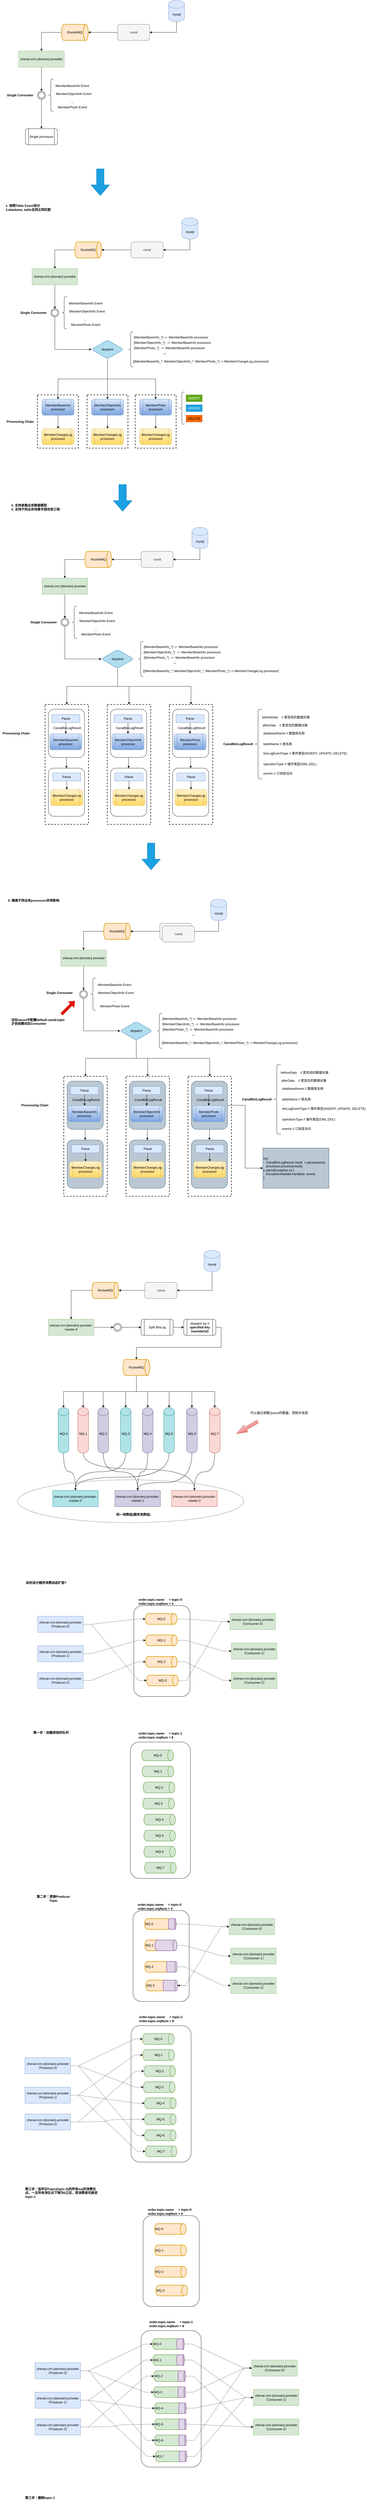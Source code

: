 <mxfile version="17.4.3" type="github">
  <diagram id="RKgJ4VKDAtB4tIxPlxn0" name="第 1 页">
    <mxGraphModel dx="1422" dy="762" grid="1" gridSize="10" guides="1" tooltips="1" connect="1" arrows="1" fold="1" page="1" pageScale="1" pageWidth="827" pageHeight="1169" math="0" shadow="0">
      <root>
        <mxCell id="0" />
        <mxCell id="1" parent="0" />
        <mxCell id="93wBa3pvzWcXWEpl8mrf-16" value="" style="rounded=1;whiteSpace=wrap;html=1;" vertex="1" parent="1">
          <mxGeometry x="520.5" y="6020" width="210" height="340" as="geometry" />
        </mxCell>
        <mxCell id="93wBa3pvzWcXWEpl8mrf-30" value="order.topic.name&amp;nbsp; &amp;nbsp; &amp;nbsp;= topic-0&lt;br&gt;order.topic.mqNum = 4&amp;nbsp;" style="text;html=1;align=left;verticalAlign=middle;resizable=0;points=[];autosize=1;strokeColor=none;fillColor=none;fontStyle=1" vertex="1" parent="1">
          <mxGeometry x="536" y="5990" width="180" height="30" as="geometry" />
        </mxCell>
        <mxCell id="6EzRI4fCPDjEW_pRFf7N-336" value="" style="ellipse;whiteSpace=wrap;html=1;rounded=1;fontFamily=Helvetica;fontSize=12;fontColor=default;strokeColor=#000000;strokeWidth=1;fillColor=default;dashed=1;" parent="1" vertex="1">
          <mxGeometry x="86" y="5550" width="845" height="160" as="geometry" />
        </mxCell>
        <mxCell id="6EzRI4fCPDjEW_pRFf7N-106" value="" style="rounded=0;whiteSpace=wrap;html=1;fontFamily=Helvetica;fontSize=12;fontColor=default;strokeColor=default;fillColor=default;strokeWidth=2;dashed=1;" parent="1" vertex="1">
          <mxGeometry x="188.5" y="2652" width="162.5" height="448" as="geometry" />
        </mxCell>
        <mxCell id="6EzRI4fCPDjEW_pRFf7N-153" value="" style="rounded=1;whiteSpace=wrap;html=1;fontFamily=Helvetica;fontSize=12;fontColor=default;strokeColor=default;strokeWidth=1;fillColor=default;" parent="1" vertex="1">
          <mxGeometry x="201" y="2890" width="135" height="180" as="geometry" />
        </mxCell>
        <mxCell id="6EzRI4fCPDjEW_pRFf7N-151" value="" style="rounded=1;whiteSpace=wrap;html=1;fontFamily=Helvetica;fontSize=12;fontColor=default;strokeColor=default;strokeWidth=1;fillColor=default;" parent="1" vertex="1">
          <mxGeometry x="201" y="2670" width="135" height="180" as="geometry" />
        </mxCell>
        <mxCell id="6EzRI4fCPDjEW_pRFf7N-81" value="" style="rounded=0;whiteSpace=wrap;html=1;fontFamily=Helvetica;fontSize=12;fontColor=default;strokeColor=default;fillColor=default;strokeWidth=2;dashed=1;" parent="1" vertex="1">
          <mxGeometry x="525.5" y="1495" width="153" height="199" as="geometry" />
        </mxCell>
        <mxCell id="6EzRI4fCPDjEW_pRFf7N-80" value="" style="rounded=0;whiteSpace=wrap;html=1;fontFamily=Helvetica;fontSize=12;fontColor=default;strokeColor=default;fillColor=default;strokeWidth=2;dashed=1;" parent="1" vertex="1">
          <mxGeometry x="345.5" y="1495" width="153" height="199" as="geometry" />
        </mxCell>
        <mxCell id="6EzRI4fCPDjEW_pRFf7N-79" value="" style="rounded=0;whiteSpace=wrap;html=1;fontFamily=Helvetica;fontSize=12;fontColor=default;strokeColor=default;fillColor=default;strokeWidth=2;dashed=1;" parent="1" vertex="1">
          <mxGeometry x="160" y="1495" width="153" height="199" as="geometry" />
        </mxCell>
        <mxCell id="B3wVfU0sj-FQTkpLoz9Y-6" style="edgeStyle=orthogonalEdgeStyle;rounded=0;orthogonalLoop=1;jettySize=auto;html=1;exitX=0;exitY=0.5;exitDx=0;exitDy=0;entryX=1;entryY=0.5;entryDx=0;entryDy=0;entryPerimeter=0;" parent="1" source="B3wVfU0sj-FQTkpLoz9Y-1" target="6EzRI4fCPDjEW_pRFf7N-7" edge="1">
          <mxGeometry relative="1" as="geometry">
            <mxPoint x="360" y="140" as="targetPoint" />
          </mxGeometry>
        </mxCell>
        <mxCell id="B3wVfU0sj-FQTkpLoz9Y-1" value="canal" style="rounded=1;whiteSpace=wrap;html=1;fillColor=#f5f5f5;fontColor=#333333;strokeColor=#666666;" parent="1" vertex="1">
          <mxGeometry x="460" y="110" width="120" height="60" as="geometry" />
        </mxCell>
        <mxCell id="B3wVfU0sj-FQTkpLoz9Y-4" style="edgeStyle=orthogonalEdgeStyle;rounded=0;orthogonalLoop=1;jettySize=auto;html=1;exitX=0.5;exitY=1;exitDx=0;exitDy=0;exitPerimeter=0;entryX=1;entryY=0.5;entryDx=0;entryDy=0;" parent="1" source="B3wVfU0sj-FQTkpLoz9Y-2" target="B3wVfU0sj-FQTkpLoz9Y-1" edge="1">
          <mxGeometry relative="1" as="geometry" />
        </mxCell>
        <mxCell id="B3wVfU0sj-FQTkpLoz9Y-2" value="mysql" style="shape=cylinder3;whiteSpace=wrap;html=1;boundedLbl=1;backgroundOutline=1;size=15;fillColor=#dae8fc;strokeColor=#6c8ebf;" parent="1" vertex="1">
          <mxGeometry x="650" y="20" width="60" height="80" as="geometry" />
        </mxCell>
        <mxCell id="6EzRI4fCPDjEW_pRFf7N-5" style="edgeStyle=orthogonalEdgeStyle;rounded=0;orthogonalLoop=1;jettySize=auto;html=1;entryX=0.5;entryY=0;entryDx=0;entryDy=0;fontFamily=Helvetica;fontSize=12;fontColor=default;exitX=0;exitY=0.5;exitDx=0;exitDy=0;exitPerimeter=0;" parent="1" source="6EzRI4fCPDjEW_pRFf7N-7" target="6EzRI4fCPDjEW_pRFf7N-3" edge="1">
          <mxGeometry relative="1" as="geometry">
            <mxPoint x="240" y="140" as="sourcePoint" />
          </mxGeometry>
        </mxCell>
        <mxCell id="6EzRI4fCPDjEW_pRFf7N-9" style="edgeStyle=orthogonalEdgeStyle;rounded=0;orthogonalLoop=1;jettySize=auto;html=1;exitX=0.5;exitY=1;exitDx=0;exitDy=0;fontFamily=Helvetica;fontSize=12;fontColor=default;" parent="1" source="6EzRI4fCPDjEW_pRFf7N-3" target="6EzRI4fCPDjEW_pRFf7N-8" edge="1">
          <mxGeometry relative="1" as="geometry" />
        </mxCell>
        <mxCell id="6EzRI4fCPDjEW_pRFf7N-3" value="zhenai-crm-{domain}-provider" style="rounded=0;whiteSpace=wrap;html=1;fontFamily=Helvetica;fontSize=12;strokeColor=#82b366;fillColor=#d5e8d4;" parent="1" vertex="1">
          <mxGeometry x="90" y="210" width="170" height="60" as="geometry" />
        </mxCell>
        <mxCell id="6EzRI4fCPDjEW_pRFf7N-7" value="&lt;span&gt;RocketMQ&lt;/span&gt;" style="strokeWidth=2;html=1;shape=mxgraph.flowchart.direct_data;whiteSpace=wrap;rounded=1;fontFamily=Helvetica;fontSize=12;fillColor=#ffe6cc;strokeColor=#d79b00;" parent="1" vertex="1">
          <mxGeometry x="250" y="110" width="100" height="60" as="geometry" />
        </mxCell>
        <mxCell id="6EzRI4fCPDjEW_pRFf7N-25" style="edgeStyle=orthogonalEdgeStyle;rounded=0;orthogonalLoop=1;jettySize=auto;html=1;exitX=0.5;exitY=1;exitDx=0;exitDy=0;entryX=0.5;entryY=0;entryDx=0;entryDy=0;fontFamily=Helvetica;fontSize=12;fontColor=default;" parent="1" source="6EzRI4fCPDjEW_pRFf7N-8" target="6EzRI4fCPDjEW_pRFf7N-15" edge="1">
          <mxGeometry relative="1" as="geometry" />
        </mxCell>
        <mxCell id="6EzRI4fCPDjEW_pRFf7N-8" value="" style="ellipse;shape=doubleEllipse;whiteSpace=wrap;html=1;aspect=fixed;rounded=1;fontFamily=Helvetica;fontSize=12;fontColor=default;strokeColor=default;fillColor=default;" parent="1" vertex="1">
          <mxGeometry x="160" y="360" width="30" height="30" as="geometry" />
        </mxCell>
        <mxCell id="6EzRI4fCPDjEW_pRFf7N-10" value="" style="shape=curlyBracket;whiteSpace=wrap;html=1;rounded=1;fontFamily=Helvetica;fontSize=12;fontColor=default;strokeColor=default;fillColor=default;" parent="1" vertex="1">
          <mxGeometry x="200" y="315" width="20" height="120" as="geometry" />
        </mxCell>
        <mxCell id="6EzRI4fCPDjEW_pRFf7N-15" value="Single processor" style="shape=process;whiteSpace=wrap;html=1;backgroundOutline=1;rounded=1;fontFamily=Helvetica;fontSize=12;fontColor=default;strokeColor=default;fillColor=default;" parent="1" vertex="1">
          <mxGeometry x="115" y="500" width="120" height="60" as="geometry" />
        </mxCell>
        <mxCell id="6EzRI4fCPDjEW_pRFf7N-19" value="MemberBaseInfo Event" style="text;html=1;align=center;verticalAlign=middle;resizable=0;points=[];autosize=1;strokeColor=none;fillColor=none;fontSize=12;fontFamily=Helvetica;fontColor=default;" parent="1" vertex="1">
          <mxGeometry x="220" y="330" width="140" height="20" as="geometry" />
        </mxCell>
        <mxCell id="6EzRI4fCPDjEW_pRFf7N-20" value="MemberObjectInfo Event" style="text;html=1;align=center;verticalAlign=middle;resizable=0;points=[];autosize=1;strokeColor=none;fillColor=none;fontSize=12;fontFamily=Helvetica;fontColor=default;" parent="1" vertex="1">
          <mxGeometry x="220" y="360" width="150" height="20" as="geometry" />
        </mxCell>
        <mxCell id="6EzRI4fCPDjEW_pRFf7N-21" value="..." style="text;html=1;align=center;verticalAlign=middle;resizable=0;points=[];autosize=1;strokeColor=none;fillColor=none;fontSize=12;fontFamily=Helvetica;fontColor=default;" parent="1" vertex="1">
          <mxGeometry x="275" y="390" width="30" height="20" as="geometry" />
        </mxCell>
        <mxCell id="6EzRI4fCPDjEW_pRFf7N-23" value="MemberPhoto Event" style="text;html=1;align=center;verticalAlign=middle;resizable=0;points=[];autosize=1;strokeColor=none;fillColor=none;fontSize=12;fontFamily=Helvetica;fontColor=default;" parent="1" vertex="1">
          <mxGeometry x="230" y="410" width="120" height="20" as="geometry" />
        </mxCell>
        <mxCell id="6EzRI4fCPDjEW_pRFf7N-24" value="&lt;b&gt;Single Consumer&lt;/b&gt;" style="text;html=1;align=center;verticalAlign=middle;resizable=0;points=[];autosize=1;strokeColor=none;fillColor=none;fontSize=12;fontFamily=Helvetica;fontColor=default;" parent="1" vertex="1">
          <mxGeometry x="40" y="365" width="110" height="20" as="geometry" />
        </mxCell>
        <mxCell id="6EzRI4fCPDjEW_pRFf7N-27" style="edgeStyle=orthogonalEdgeStyle;rounded=0;orthogonalLoop=1;jettySize=auto;html=1;exitX=0;exitY=0.5;exitDx=0;exitDy=0;entryX=1;entryY=0.5;entryDx=0;entryDy=0;entryPerimeter=0;" parent="1" source="6EzRI4fCPDjEW_pRFf7N-28" target="6EzRI4fCPDjEW_pRFf7N-34" edge="1">
          <mxGeometry relative="1" as="geometry">
            <mxPoint x="410" y="953" as="targetPoint" />
          </mxGeometry>
        </mxCell>
        <mxCell id="6EzRI4fCPDjEW_pRFf7N-28" value="canal" style="rounded=1;whiteSpace=wrap;html=1;fillColor=#f5f5f5;fontColor=#333333;strokeColor=#666666;" parent="1" vertex="1">
          <mxGeometry x="510" y="923" width="120" height="60" as="geometry" />
        </mxCell>
        <mxCell id="6EzRI4fCPDjEW_pRFf7N-29" style="edgeStyle=orthogonalEdgeStyle;rounded=0;orthogonalLoop=1;jettySize=auto;html=1;exitX=0.5;exitY=1;exitDx=0;exitDy=0;exitPerimeter=0;entryX=1;entryY=0.5;entryDx=0;entryDy=0;" parent="1" source="6EzRI4fCPDjEW_pRFf7N-30" target="6EzRI4fCPDjEW_pRFf7N-28" edge="1">
          <mxGeometry relative="1" as="geometry" />
        </mxCell>
        <mxCell id="6EzRI4fCPDjEW_pRFf7N-30" value="mysql" style="shape=cylinder3;whiteSpace=wrap;html=1;boundedLbl=1;backgroundOutline=1;size=15;fillColor=#dae8fc;strokeColor=#6c8ebf;" parent="1" vertex="1">
          <mxGeometry x="700" y="833" width="60" height="80" as="geometry" />
        </mxCell>
        <mxCell id="6EzRI4fCPDjEW_pRFf7N-31" style="edgeStyle=orthogonalEdgeStyle;rounded=0;orthogonalLoop=1;jettySize=auto;html=1;entryX=0.5;entryY=0;entryDx=0;entryDy=0;fontFamily=Helvetica;fontSize=12;fontColor=default;exitX=0;exitY=0.5;exitDx=0;exitDy=0;exitPerimeter=0;" parent="1" source="6EzRI4fCPDjEW_pRFf7N-34" target="6EzRI4fCPDjEW_pRFf7N-33" edge="1">
          <mxGeometry relative="1" as="geometry">
            <mxPoint x="290" y="953" as="sourcePoint" />
          </mxGeometry>
        </mxCell>
        <mxCell id="6EzRI4fCPDjEW_pRFf7N-32" style="edgeStyle=orthogonalEdgeStyle;rounded=0;orthogonalLoop=1;jettySize=auto;html=1;exitX=0.5;exitY=1;exitDx=0;exitDy=0;fontFamily=Helvetica;fontSize=12;fontColor=default;" parent="1" source="6EzRI4fCPDjEW_pRFf7N-33" target="6EzRI4fCPDjEW_pRFf7N-36" edge="1">
          <mxGeometry relative="1" as="geometry" />
        </mxCell>
        <mxCell id="6EzRI4fCPDjEW_pRFf7N-33" value="zhenai-crm-{domain}-provider" style="rounded=0;whiteSpace=wrap;html=1;fontFamily=Helvetica;fontSize=12;strokeColor=#82b366;fillColor=#d5e8d4;" parent="1" vertex="1">
          <mxGeometry x="140" y="1023" width="170" height="60" as="geometry" />
        </mxCell>
        <mxCell id="6EzRI4fCPDjEW_pRFf7N-34" value="&lt;span&gt;RocketMQ&lt;/span&gt;" style="strokeWidth=2;html=1;shape=mxgraph.flowchart.direct_data;whiteSpace=wrap;rounded=1;fontFamily=Helvetica;fontSize=12;fillColor=#ffe6cc;strokeColor=#d79b00;" parent="1" vertex="1">
          <mxGeometry x="300" y="923" width="100" height="60" as="geometry" />
        </mxCell>
        <mxCell id="6EzRI4fCPDjEW_pRFf7N-72" style="edgeStyle=orthogonalEdgeStyle;rounded=0;orthogonalLoop=1;jettySize=auto;html=1;exitX=0.5;exitY=1;exitDx=0;exitDy=0;fontFamily=Helvetica;fontSize=12;fontColor=default;entryX=0;entryY=0.5;entryDx=0;entryDy=0;" parent="1" source="6EzRI4fCPDjEW_pRFf7N-36" target="6EzRI4fCPDjEW_pRFf7N-71" edge="1">
          <mxGeometry relative="1" as="geometry" />
        </mxCell>
        <mxCell id="6EzRI4fCPDjEW_pRFf7N-36" value="" style="ellipse;shape=doubleEllipse;whiteSpace=wrap;html=1;aspect=fixed;rounded=1;fontFamily=Helvetica;fontSize=12;fontColor=default;strokeColor=default;fillColor=default;" parent="1" vertex="1">
          <mxGeometry x="210" y="1173" width="30" height="30" as="geometry" />
        </mxCell>
        <mxCell id="6EzRI4fCPDjEW_pRFf7N-37" value="" style="shape=curlyBracket;whiteSpace=wrap;html=1;rounded=1;fontFamily=Helvetica;fontSize=12;fontColor=default;strokeColor=default;fillColor=default;" parent="1" vertex="1">
          <mxGeometry x="250" y="1128" width="20" height="120" as="geometry" />
        </mxCell>
        <mxCell id="6EzRI4fCPDjEW_pRFf7N-76" style="edgeStyle=orthogonalEdgeStyle;rounded=0;orthogonalLoop=1;jettySize=auto;html=1;exitX=0.5;exitY=1;exitDx=0;exitDy=0;entryX=0.5;entryY=0;entryDx=0;entryDy=0;fontFamily=Helvetica;fontSize=12;fontColor=default;" parent="1" source="6EzRI4fCPDjEW_pRFf7N-38" target="6EzRI4fCPDjEW_pRFf7N-68" edge="1">
          <mxGeometry relative="1" as="geometry" />
        </mxCell>
        <mxCell id="6EzRI4fCPDjEW_pRFf7N-38" value="MemberBaseInfo&lt;br&gt;processor" style="shape=process;whiteSpace=wrap;html=1;backgroundOutline=1;rounded=1;fontFamily=Helvetica;fontSize=12;strokeColor=#6c8ebf;fillColor=#dae8fc;gradientColor=#7ea6e0;" parent="1" vertex="1">
          <mxGeometry x="177" y="1511" width="120" height="60" as="geometry" />
        </mxCell>
        <mxCell id="6EzRI4fCPDjEW_pRFf7N-39" value="MemberBaseInfo Event" style="text;html=1;align=center;verticalAlign=middle;resizable=0;points=[];autosize=1;strokeColor=none;fillColor=none;fontSize=12;fontFamily=Helvetica;fontColor=default;" parent="1" vertex="1">
          <mxGeometry x="270" y="1143" width="140" height="20" as="geometry" />
        </mxCell>
        <mxCell id="6EzRI4fCPDjEW_pRFf7N-40" value="MemberObjectInfo Event" style="text;html=1;align=center;verticalAlign=middle;resizable=0;points=[];autosize=1;strokeColor=none;fillColor=none;fontSize=12;fontFamily=Helvetica;fontColor=default;" parent="1" vertex="1">
          <mxGeometry x="270" y="1173" width="150" height="20" as="geometry" />
        </mxCell>
        <mxCell id="6EzRI4fCPDjEW_pRFf7N-41" value="..." style="text;html=1;align=center;verticalAlign=middle;resizable=0;points=[];autosize=1;strokeColor=none;fillColor=none;fontSize=12;fontFamily=Helvetica;fontColor=default;" parent="1" vertex="1">
          <mxGeometry x="325" y="1203" width="30" height="20" as="geometry" />
        </mxCell>
        <mxCell id="6EzRI4fCPDjEW_pRFf7N-42" value="MemberPhoto Event" style="text;html=1;align=center;verticalAlign=middle;resizable=0;points=[];autosize=1;strokeColor=none;fillColor=none;fontSize=12;fontFamily=Helvetica;fontColor=default;" parent="1" vertex="1">
          <mxGeometry x="280" y="1223" width="120" height="20" as="geometry" />
        </mxCell>
        <mxCell id="6EzRI4fCPDjEW_pRFf7N-43" value="&lt;b&gt;Single Consumer&lt;/b&gt;" style="text;html=1;align=center;verticalAlign=middle;resizable=0;points=[];autosize=1;strokeColor=none;fillColor=none;fontSize=12;fontFamily=Helvetica;fontColor=default;" parent="1" vertex="1">
          <mxGeometry x="90" y="1178" width="110" height="20" as="geometry" />
        </mxCell>
        <mxCell id="6EzRI4fCPDjEW_pRFf7N-46" value="" style="html=1;shadow=0;dashed=0;align=center;verticalAlign=middle;shape=mxgraph.arrows2.arrow;dy=0.6;dx=40;direction=south;notch=0;rounded=1;fontFamily=Helvetica;fontSize=12;fontColor=#ffffff;strokeColor=#006EAF;fillColor=#1ba1e2;" parent="1" vertex="1">
          <mxGeometry x="360" y="650" width="70" height="100" as="geometry" />
        </mxCell>
        <mxCell id="6EzRI4fCPDjEW_pRFf7N-47" value="&lt;div style=&quot;text-align: left&quot;&gt;&lt;b&gt;1. 按照Table Event划分&lt;/b&gt;&lt;/div&gt;&lt;b&gt;&lt;div style=&quot;text-align: left&quot;&gt;&lt;b&gt;2.database, table支持正则匹配&lt;/b&gt;&lt;/div&gt;&lt;/b&gt;" style="text;html=1;align=center;verticalAlign=middle;resizable=0;points=[];autosize=1;strokeColor=none;fillColor=none;fontSize=12;fontFamily=Helvetica;fontColor=default;" parent="1" vertex="1">
          <mxGeometry x="35" y="780" width="180" height="30" as="geometry" />
        </mxCell>
        <mxCell id="6EzRI4fCPDjEW_pRFf7N-77" style="edgeStyle=orthogonalEdgeStyle;rounded=0;orthogonalLoop=1;jettySize=auto;html=1;exitX=0.5;exitY=1;exitDx=0;exitDy=0;fontFamily=Helvetica;fontSize=12;fontColor=default;" parent="1" source="6EzRI4fCPDjEW_pRFf7N-66" target="6EzRI4fCPDjEW_pRFf7N-69" edge="1">
          <mxGeometry relative="1" as="geometry" />
        </mxCell>
        <mxCell id="6EzRI4fCPDjEW_pRFf7N-66" value="MemberObjectInfo&lt;br&gt;processor" style="shape=process;whiteSpace=wrap;html=1;backgroundOutline=1;rounded=1;fontFamily=Helvetica;fontSize=12;strokeColor=#6c8ebf;fillColor=#dae8fc;gradientColor=#7ea6e0;" parent="1" vertex="1">
          <mxGeometry x="362" y="1511" width="120" height="60" as="geometry" />
        </mxCell>
        <mxCell id="6EzRI4fCPDjEW_pRFf7N-78" style="edgeStyle=orthogonalEdgeStyle;rounded=0;orthogonalLoop=1;jettySize=auto;html=1;exitX=0.5;exitY=1;exitDx=0;exitDy=0;fontFamily=Helvetica;fontSize=12;fontColor=default;" parent="1" source="6EzRI4fCPDjEW_pRFf7N-67" target="6EzRI4fCPDjEW_pRFf7N-70" edge="1">
          <mxGeometry relative="1" as="geometry" />
        </mxCell>
        <mxCell id="6EzRI4fCPDjEW_pRFf7N-67" value="MemberPhoto&lt;br&gt;processor" style="shape=process;whiteSpace=wrap;html=1;backgroundOutline=1;rounded=1;fontFamily=Helvetica;fontSize=12;strokeColor=#6c8ebf;fillColor=#dae8fc;gradientColor=#7ea6e0;" parent="1" vertex="1">
          <mxGeometry x="542" y="1511" width="120" height="60" as="geometry" />
        </mxCell>
        <mxCell id="6EzRI4fCPDjEW_pRFf7N-68" value="MemberChangeLog&lt;br&gt;processor" style="shape=process;whiteSpace=wrap;html=1;backgroundOutline=1;rounded=1;fontFamily=Helvetica;fontSize=12;strokeColor=#d6b656;fillColor=#fff2cc;gradientColor=#ffd966;" parent="1" vertex="1">
          <mxGeometry x="177" y="1621" width="120" height="60" as="geometry" />
        </mxCell>
        <mxCell id="6EzRI4fCPDjEW_pRFf7N-69" value="MemberChangeLog&lt;br&gt;processor" style="shape=process;whiteSpace=wrap;html=1;backgroundOutline=1;rounded=1;fontFamily=Helvetica;fontSize=12;strokeColor=#d6b656;fillColor=#fff2cc;gradientColor=#ffd966;" parent="1" vertex="1">
          <mxGeometry x="362" y="1621" width="120" height="60" as="geometry" />
        </mxCell>
        <mxCell id="6EzRI4fCPDjEW_pRFf7N-70" value="MemberChangeLog&lt;br&gt;processor" style="shape=process;whiteSpace=wrap;html=1;backgroundOutline=1;rounded=1;fontFamily=Helvetica;fontSize=12;strokeColor=#d6b656;fillColor=#fff2cc;gradientColor=#ffd966;" parent="1" vertex="1">
          <mxGeometry x="542" y="1621" width="120" height="60" as="geometry" />
        </mxCell>
        <mxCell id="6EzRI4fCPDjEW_pRFf7N-73" style="edgeStyle=orthogonalEdgeStyle;rounded=0;orthogonalLoop=1;jettySize=auto;html=1;exitX=0.5;exitY=1;exitDx=0;exitDy=0;fontFamily=Helvetica;fontSize=12;fontColor=default;" parent="1" source="6EzRI4fCPDjEW_pRFf7N-71" target="6EzRI4fCPDjEW_pRFf7N-38" edge="1">
          <mxGeometry relative="1" as="geometry" />
        </mxCell>
        <mxCell id="6EzRI4fCPDjEW_pRFf7N-74" style="edgeStyle=orthogonalEdgeStyle;rounded=0;orthogonalLoop=1;jettySize=auto;html=1;exitX=0.5;exitY=1;exitDx=0;exitDy=0;fontFamily=Helvetica;fontSize=12;fontColor=default;" parent="1" source="6EzRI4fCPDjEW_pRFf7N-71" target="6EzRI4fCPDjEW_pRFf7N-67" edge="1">
          <mxGeometry relative="1" as="geometry" />
        </mxCell>
        <mxCell id="6EzRI4fCPDjEW_pRFf7N-75" style="edgeStyle=orthogonalEdgeStyle;rounded=0;orthogonalLoop=1;jettySize=auto;html=1;exitX=0.5;exitY=1;exitDx=0;exitDy=0;fontFamily=Helvetica;fontSize=12;fontColor=default;" parent="1" source="6EzRI4fCPDjEW_pRFf7N-71" target="6EzRI4fCPDjEW_pRFf7N-66" edge="1">
          <mxGeometry relative="1" as="geometry" />
        </mxCell>
        <mxCell id="6EzRI4fCPDjEW_pRFf7N-71" value="dispatch" style="rhombus;whiteSpace=wrap;html=1;rounded=1;fontFamily=Helvetica;fontSize=12;strokeColor=#10739e;fillColor=#b1ddf0;" parent="1" vertex="1">
          <mxGeometry x="362" y="1290" width="120" height="70" as="geometry" />
        </mxCell>
        <mxCell id="6EzRI4fCPDjEW_pRFf7N-88" value="" style="shape=curlyBracket;whiteSpace=wrap;html=1;rounded=1;fontFamily=Helvetica;fontSize=12;fontColor=default;strokeColor=default;fillColor=default;" parent="1" vertex="1">
          <mxGeometry x="498.5" y="1260" width="20" height="130" as="geometry" />
        </mxCell>
        <mxCell id="6EzRI4fCPDjEW_pRFf7N-89" value="[MemberBaseInfo_*] -&amp;gt;&amp;nbsp;&amp;nbsp;&lt;span&gt;MemberBaseInfo&amp;nbsp;&lt;/span&gt;&lt;span&gt;processor&lt;/span&gt;" style="text;html=1;align=center;verticalAlign=middle;resizable=0;points=[];autosize=1;strokeColor=none;fillColor=none;fontSize=12;fontFamily=Helvetica;fontColor=default;" parent="1" vertex="1">
          <mxGeometry x="513.5" y="1270" width="290" height="20" as="geometry" />
        </mxCell>
        <mxCell id="6EzRI4fCPDjEW_pRFf7N-91" value="..." style="text;html=1;align=center;verticalAlign=middle;resizable=0;points=[];autosize=1;strokeColor=none;fillColor=none;fontSize=12;fontFamily=Helvetica;fontColor=default;fontStyle=1" parent="1" vertex="1">
          <mxGeometry x="620" y="1327.5" width="30" height="20" as="geometry" />
        </mxCell>
        <mxCell id="6EzRI4fCPDjEW_pRFf7N-93" value="[MemberObjectInfo_*]&amp;nbsp; -&amp;gt;&amp;nbsp;&amp;nbsp;&lt;span&gt;MemberBaseInfo&amp;nbsp;&lt;/span&gt;&lt;span&gt;processor&lt;/span&gt;" style="text;html=1;align=center;verticalAlign=middle;resizable=0;points=[];autosize=1;strokeColor=none;fillColor=none;fontSize=12;fontFamily=Helvetica;fontColor=default;" parent="1" vertex="1">
          <mxGeometry x="513.5" y="1290" width="300" height="20" as="geometry" />
        </mxCell>
        <mxCell id="6EzRI4fCPDjEW_pRFf7N-94" value="&lt;div&gt;&lt;span&gt;[MemberPhoto_*]&amp;nbsp; -&amp;gt;&amp;nbsp;&amp;nbsp;&lt;/span&gt;&lt;span&gt;MemberBaseInfo&amp;nbsp;&lt;/span&gt;&lt;span&gt;processor&lt;/span&gt;&lt;/div&gt;" style="text;html=1;align=left;verticalAlign=middle;resizable=0;points=[];autosize=1;strokeColor=none;fillColor=none;fontSize=12;fontFamily=Helvetica;fontColor=default;" parent="1" vertex="1">
          <mxGeometry x="518.5" y="1310" width="280" height="20" as="geometry" />
        </mxCell>
        <mxCell id="6EzRI4fCPDjEW_pRFf7N-96" value="[{MemberBaseInfo_*, MemberObjectInfo_*, MemberPhoto_*} -&amp;gt; MemberChangeLog processor]" style="text;html=1;align=center;verticalAlign=middle;resizable=0;points=[];autosize=1;strokeColor=none;fillColor=none;fontSize=12;fontFamily=Helvetica;fontColor=default;" parent="1" vertex="1">
          <mxGeometry x="510" y="1360" width="520" height="20" as="geometry" />
        </mxCell>
        <mxCell id="6EzRI4fCPDjEW_pRFf7N-97" value="&lt;b&gt;Processing Chain&lt;/b&gt;" style="text;html=1;align=center;verticalAlign=middle;resizable=0;points=[];autosize=1;strokeColor=none;fillColor=none;fontSize=12;fontFamily=Helvetica;fontColor=default;" parent="1" vertex="1">
          <mxGeometry x="35" y="1584.5" width="120" height="20" as="geometry" />
        </mxCell>
        <mxCell id="6EzRI4fCPDjEW_pRFf7N-98" value="" style="shape=curlyBracket;whiteSpace=wrap;html=1;rounded=1;fontFamily=Helvetica;fontSize=12;fontColor=default;strokeColor=default;strokeWidth=1;fillColor=default;" parent="1" vertex="1">
          <mxGeometry x="690" y="1484.5" width="20" height="120" as="geometry" />
        </mxCell>
        <mxCell id="6EzRI4fCPDjEW_pRFf7N-99" value="INSERT" style="rounded=0;whiteSpace=wrap;html=1;fontFamily=Helvetica;fontSize=12;fontColor=#ffffff;strokeColor=#2D7600;strokeWidth=1;fillColor=#60a917;" parent="1" vertex="1">
          <mxGeometry x="716" y="1495" width="60" height="25" as="geometry" />
        </mxCell>
        <mxCell id="6EzRI4fCPDjEW_pRFf7N-100" value="UPDATE" style="rounded=0;whiteSpace=wrap;html=1;fontFamily=Helvetica;fontSize=12;fontColor=#ffffff;strokeColor=#006EAF;strokeWidth=1;fillColor=#1ba1e2;" parent="1" vertex="1">
          <mxGeometry x="716" y="1532" width="60" height="25" as="geometry" />
        </mxCell>
        <mxCell id="6EzRI4fCPDjEW_pRFf7N-101" value="DELETE" style="rounded=0;whiteSpace=wrap;html=1;fontFamily=Helvetica;fontSize=12;fontColor=#000000;strokeColor=#C73500;strokeWidth=1;fillColor=#fa6800;" parent="1" vertex="1">
          <mxGeometry x="716" y="1571" width="60" height="25" as="geometry" />
        </mxCell>
        <mxCell id="6EzRI4fCPDjEW_pRFf7N-107" style="edgeStyle=orthogonalEdgeStyle;rounded=0;orthogonalLoop=1;jettySize=auto;html=1;exitX=0;exitY=0.5;exitDx=0;exitDy=0;entryX=1;entryY=0.5;entryDx=0;entryDy=0;entryPerimeter=0;" parent="1" source="6EzRI4fCPDjEW_pRFf7N-108" target="6EzRI4fCPDjEW_pRFf7N-114" edge="1">
          <mxGeometry relative="1" as="geometry">
            <mxPoint x="447.5" y="2110" as="targetPoint" />
          </mxGeometry>
        </mxCell>
        <mxCell id="6EzRI4fCPDjEW_pRFf7N-108" value="canal" style="rounded=1;whiteSpace=wrap;html=1;fillColor=#f5f5f5;fontColor=#333333;strokeColor=#666666;" parent="1" vertex="1">
          <mxGeometry x="547.5" y="2080" width="120" height="60" as="geometry" />
        </mxCell>
        <mxCell id="6EzRI4fCPDjEW_pRFf7N-109" style="edgeStyle=orthogonalEdgeStyle;rounded=0;orthogonalLoop=1;jettySize=auto;html=1;exitX=0.5;exitY=1;exitDx=0;exitDy=0;exitPerimeter=0;entryX=1;entryY=0.5;entryDx=0;entryDy=0;" parent="1" source="6EzRI4fCPDjEW_pRFf7N-110" target="6EzRI4fCPDjEW_pRFf7N-108" edge="1">
          <mxGeometry relative="1" as="geometry" />
        </mxCell>
        <mxCell id="6EzRI4fCPDjEW_pRFf7N-110" value="mysql" style="shape=cylinder3;whiteSpace=wrap;html=1;boundedLbl=1;backgroundOutline=1;size=15;fillColor=#dae8fc;strokeColor=#6c8ebf;" parent="1" vertex="1">
          <mxGeometry x="737.5" y="1990" width="60" height="80" as="geometry" />
        </mxCell>
        <mxCell id="6EzRI4fCPDjEW_pRFf7N-111" style="edgeStyle=orthogonalEdgeStyle;rounded=0;orthogonalLoop=1;jettySize=auto;html=1;entryX=0.5;entryY=0;entryDx=0;entryDy=0;fontFamily=Helvetica;fontSize=12;fontColor=default;exitX=0;exitY=0.5;exitDx=0;exitDy=0;exitPerimeter=0;" parent="1" source="6EzRI4fCPDjEW_pRFf7N-114" target="6EzRI4fCPDjEW_pRFf7N-113" edge="1">
          <mxGeometry relative="1" as="geometry">
            <mxPoint x="327.5" y="2110" as="sourcePoint" />
          </mxGeometry>
        </mxCell>
        <mxCell id="6EzRI4fCPDjEW_pRFf7N-112" style="edgeStyle=orthogonalEdgeStyle;rounded=0;orthogonalLoop=1;jettySize=auto;html=1;exitX=0.5;exitY=1;exitDx=0;exitDy=0;fontFamily=Helvetica;fontSize=12;fontColor=default;" parent="1" source="6EzRI4fCPDjEW_pRFf7N-113" target="6EzRI4fCPDjEW_pRFf7N-116" edge="1">
          <mxGeometry relative="1" as="geometry" />
        </mxCell>
        <mxCell id="6EzRI4fCPDjEW_pRFf7N-113" value="zhenai-crm-{domain}-provider" style="rounded=0;whiteSpace=wrap;html=1;fontFamily=Helvetica;fontSize=12;strokeColor=#82b366;fillColor=#d5e8d4;" parent="1" vertex="1">
          <mxGeometry x="177.5" y="2180" width="170" height="60" as="geometry" />
        </mxCell>
        <mxCell id="6EzRI4fCPDjEW_pRFf7N-114" value="&lt;span&gt;RocketMQ&lt;/span&gt;" style="strokeWidth=2;html=1;shape=mxgraph.flowchart.direct_data;whiteSpace=wrap;rounded=1;fontFamily=Helvetica;fontSize=12;fillColor=#ffe6cc;strokeColor=#d79b00;" parent="1" vertex="1">
          <mxGeometry x="337.5" y="2080" width="100" height="60" as="geometry" />
        </mxCell>
        <mxCell id="6EzRI4fCPDjEW_pRFf7N-115" style="edgeStyle=orthogonalEdgeStyle;rounded=0;orthogonalLoop=1;jettySize=auto;html=1;exitX=0.5;exitY=1;exitDx=0;exitDy=0;fontFamily=Helvetica;fontSize=12;fontColor=default;entryX=0;entryY=0.5;entryDx=0;entryDy=0;" parent="1" source="6EzRI4fCPDjEW_pRFf7N-116" target="6EzRI4fCPDjEW_pRFf7N-135" edge="1">
          <mxGeometry relative="1" as="geometry" />
        </mxCell>
        <mxCell id="6EzRI4fCPDjEW_pRFf7N-116" value="" style="ellipse;shape=doubleEllipse;whiteSpace=wrap;html=1;aspect=fixed;rounded=1;fontFamily=Helvetica;fontSize=12;fontColor=default;strokeColor=default;fillColor=default;" parent="1" vertex="1">
          <mxGeometry x="247.5" y="2330" width="30" height="30" as="geometry" />
        </mxCell>
        <mxCell id="6EzRI4fCPDjEW_pRFf7N-117" value="" style="shape=curlyBracket;whiteSpace=wrap;html=1;rounded=1;fontFamily=Helvetica;fontSize=12;fontColor=default;strokeColor=default;fillColor=default;" parent="1" vertex="1">
          <mxGeometry x="287.5" y="2285" width="20" height="120" as="geometry" />
        </mxCell>
        <mxCell id="6EzRI4fCPDjEW_pRFf7N-119" value="MemberBaseInfo&lt;br&gt;processor" style="shape=process;whiteSpace=wrap;html=1;backgroundOutline=1;rounded=1;fontFamily=Helvetica;fontSize=12;strokeColor=#6c8ebf;fillColor=#dae8fc;gradientColor=#7ea6e0;" parent="1" vertex="1">
          <mxGeometry x="206" y="2761.5" width="120" height="60" as="geometry" />
        </mxCell>
        <mxCell id="6EzRI4fCPDjEW_pRFf7N-120" value="MemberBaseInfo Event" style="text;html=1;align=center;verticalAlign=middle;resizable=0;points=[];autosize=1;strokeColor=none;fillColor=none;fontSize=12;fontFamily=Helvetica;fontColor=default;" parent="1" vertex="1">
          <mxGeometry x="307.5" y="2300" width="140" height="20" as="geometry" />
        </mxCell>
        <mxCell id="6EzRI4fCPDjEW_pRFf7N-121" value="MemberObjectInfo Event" style="text;html=1;align=center;verticalAlign=middle;resizable=0;points=[];autosize=1;strokeColor=none;fillColor=none;fontSize=12;fontFamily=Helvetica;fontColor=default;" parent="1" vertex="1">
          <mxGeometry x="307.5" y="2330" width="150" height="20" as="geometry" />
        </mxCell>
        <mxCell id="6EzRI4fCPDjEW_pRFf7N-122" value="..." style="text;html=1;align=center;verticalAlign=middle;resizable=0;points=[];autosize=1;strokeColor=none;fillColor=none;fontSize=12;fontFamily=Helvetica;fontColor=default;" parent="1" vertex="1">
          <mxGeometry x="362.5" y="2360" width="30" height="20" as="geometry" />
        </mxCell>
        <mxCell id="6EzRI4fCPDjEW_pRFf7N-123" value="MemberPhoto Event" style="text;html=1;align=center;verticalAlign=middle;resizable=0;points=[];autosize=1;strokeColor=none;fillColor=none;fontSize=12;fontFamily=Helvetica;fontColor=default;" parent="1" vertex="1">
          <mxGeometry x="317.5" y="2380" width="120" height="20" as="geometry" />
        </mxCell>
        <mxCell id="6EzRI4fCPDjEW_pRFf7N-124" value="&lt;b&gt;Single Consumer&lt;/b&gt;" style="text;html=1;align=center;verticalAlign=middle;resizable=0;points=[];autosize=1;strokeColor=none;fillColor=none;fontSize=12;fontFamily=Helvetica;fontColor=default;" parent="1" vertex="1">
          <mxGeometry x="127.5" y="2335" width="110" height="20" as="geometry" />
        </mxCell>
        <mxCell id="6EzRI4fCPDjEW_pRFf7N-129" value="MemberChangeLog&lt;br&gt;processor" style="shape=process;whiteSpace=wrap;html=1;backgroundOutline=1;rounded=1;fontFamily=Helvetica;fontSize=12;strokeColor=#d6b656;fillColor=#fff2cc;gradientColor=#ffd966;" parent="1" vertex="1">
          <mxGeometry x="209.75" y="2970" width="120" height="60" as="geometry" />
        </mxCell>
        <mxCell id="6EzRI4fCPDjEW_pRFf7N-180" style="edgeStyle=orthogonalEdgeStyle;rounded=0;orthogonalLoop=1;jettySize=auto;html=1;exitX=0.5;exitY=1;exitDx=0;exitDy=0;fontFamily=Helvetica;fontSize=12;fontColor=default;" parent="1" source="6EzRI4fCPDjEW_pRFf7N-135" target="6EzRI4fCPDjEW_pRFf7N-106" edge="1">
          <mxGeometry relative="1" as="geometry" />
        </mxCell>
        <mxCell id="6EzRI4fCPDjEW_pRFf7N-181" style="edgeStyle=orthogonalEdgeStyle;rounded=0;orthogonalLoop=1;jettySize=auto;html=1;exitX=0.5;exitY=1;exitDx=0;exitDy=0;fontFamily=Helvetica;fontSize=12;fontColor=default;" parent="1" source="6EzRI4fCPDjEW_pRFf7N-135" target="6EzRI4fCPDjEW_pRFf7N-158" edge="1">
          <mxGeometry relative="1" as="geometry" />
        </mxCell>
        <mxCell id="6EzRI4fCPDjEW_pRFf7N-182" style="edgeStyle=orthogonalEdgeStyle;rounded=0;orthogonalLoop=1;jettySize=auto;html=1;exitX=0.5;exitY=1;exitDx=0;exitDy=0;fontFamily=Helvetica;fontSize=12;fontColor=default;" parent="1" source="6EzRI4fCPDjEW_pRFf7N-135" target="6EzRI4fCPDjEW_pRFf7N-169" edge="1">
          <mxGeometry relative="1" as="geometry" />
        </mxCell>
        <mxCell id="6EzRI4fCPDjEW_pRFf7N-135" value="dispatch" style="rhombus;whiteSpace=wrap;html=1;rounded=1;fontFamily=Helvetica;fontSize=12;strokeColor=#10739e;fillColor=#b1ddf0;" parent="1" vertex="1">
          <mxGeometry x="399.5" y="2447" width="120" height="70" as="geometry" />
        </mxCell>
        <mxCell id="6EzRI4fCPDjEW_pRFf7N-136" value="" style="shape=curlyBracket;whiteSpace=wrap;html=1;rounded=1;fontFamily=Helvetica;fontSize=12;fontColor=default;strokeColor=default;fillColor=default;" parent="1" vertex="1">
          <mxGeometry x="536" y="2417" width="20" height="130" as="geometry" />
        </mxCell>
        <mxCell id="6EzRI4fCPDjEW_pRFf7N-137" value="[MemberBaseInfo_*] -&amp;gt;&amp;nbsp;&amp;nbsp;&lt;span&gt;MemberBaseInfo&amp;nbsp;&lt;/span&gt;&lt;span&gt;processor&lt;/span&gt;" style="text;html=1;align=center;verticalAlign=middle;resizable=0;points=[];autosize=1;strokeColor=none;fillColor=none;fontSize=12;fontFamily=Helvetica;fontColor=default;" parent="1" vertex="1">
          <mxGeometry x="551" y="2427" width="290" height="20" as="geometry" />
        </mxCell>
        <mxCell id="6EzRI4fCPDjEW_pRFf7N-138" value="..." style="text;html=1;align=center;verticalAlign=middle;resizable=0;points=[];autosize=1;strokeColor=none;fillColor=none;fontSize=12;fontFamily=Helvetica;fontColor=default;fontStyle=1" parent="1" vertex="1">
          <mxGeometry x="657.5" y="2484.5" width="30" height="20" as="geometry" />
        </mxCell>
        <mxCell id="6EzRI4fCPDjEW_pRFf7N-139" value="[MemberObjectInfo_*]&amp;nbsp; -&amp;gt;&amp;nbsp;&amp;nbsp;&lt;span&gt;MemberBaseInfo&amp;nbsp;&lt;/span&gt;&lt;span&gt;processor&lt;/span&gt;" style="text;html=1;align=center;verticalAlign=middle;resizable=0;points=[];autosize=1;strokeColor=none;fillColor=none;fontSize=12;fontFamily=Helvetica;fontColor=default;" parent="1" vertex="1">
          <mxGeometry x="551" y="2447" width="300" height="20" as="geometry" />
        </mxCell>
        <mxCell id="6EzRI4fCPDjEW_pRFf7N-140" value="&lt;div&gt;&lt;span&gt;[MemberPhoto_*]&amp;nbsp; -&amp;gt;&amp;nbsp;&amp;nbsp;&lt;/span&gt;&lt;span&gt;MemberBaseInfo&amp;nbsp;&lt;/span&gt;&lt;span&gt;processor&lt;/span&gt;&lt;/div&gt;" style="text;html=1;align=left;verticalAlign=middle;resizable=0;points=[];autosize=1;strokeColor=none;fillColor=none;fontSize=12;fontFamily=Helvetica;fontColor=default;" parent="1" vertex="1">
          <mxGeometry x="556" y="2467" width="280" height="20" as="geometry" />
        </mxCell>
        <mxCell id="6EzRI4fCPDjEW_pRFf7N-141" value="[{MemberBaseInfo_*, MemberObjectInfo_*, MemberPhoto_*} -&amp;gt; MemberChangeLog processor]" style="text;html=1;align=center;verticalAlign=middle;resizable=0;points=[];autosize=1;strokeColor=none;fillColor=none;fontSize=12;fontFamily=Helvetica;fontColor=default;" parent="1" vertex="1">
          <mxGeometry x="547.5" y="2517" width="520" height="20" as="geometry" />
        </mxCell>
        <mxCell id="6EzRI4fCPDjEW_pRFf7N-142" value="&lt;b&gt;Processing Chain&lt;/b&gt;" style="text;html=1;align=center;verticalAlign=middle;resizable=0;points=[];autosize=1;strokeColor=none;fillColor=none;fontSize=12;fontFamily=Helvetica;fontColor=default;" parent="1" vertex="1">
          <mxGeometry x="20" y="2750" width="120" height="20" as="geometry" />
        </mxCell>
        <mxCell id="6EzRI4fCPDjEW_pRFf7N-148" value="" style="html=1;shadow=0;dashed=0;align=center;verticalAlign=middle;shape=mxgraph.arrows2.arrow;dy=0.6;dx=40;direction=south;notch=0;rounded=1;fontFamily=Helvetica;fontSize=12;fontColor=#ffffff;strokeColor=#006EAF;fillColor=#1ba1e2;" parent="1" vertex="1">
          <mxGeometry x="443.5" y="1830" width="70" height="100" as="geometry" />
        </mxCell>
        <mxCell id="6EzRI4fCPDjEW_pRFf7N-149" value="&lt;div&gt;&lt;b&gt;3. 支持承载业务数据模型&lt;/b&gt;&lt;/div&gt;&lt;div&gt;&lt;b&gt;4. 支持不同业务场景字段改变订阅&lt;/b&gt;&lt;/div&gt;" style="text;html=1;align=left;verticalAlign=middle;resizable=0;points=[];autosize=1;strokeColor=none;fillColor=none;fontSize=12;fontFamily=Helvetica;fontColor=default;" parent="1" vertex="1">
          <mxGeometry x="60" y="1900" width="200" height="30" as="geometry" />
        </mxCell>
        <mxCell id="6EzRI4fCPDjEW_pRFf7N-152" style="edgeStyle=orthogonalEdgeStyle;rounded=0;orthogonalLoop=1;jettySize=auto;html=1;fontFamily=Helvetica;fontSize=12;fontColor=default;" parent="1" source="6EzRI4fCPDjEW_pRFf7N-150" target="6EzRI4fCPDjEW_pRFf7N-119" edge="1">
          <mxGeometry relative="1" as="geometry" />
        </mxCell>
        <mxCell id="6EzRI4fCPDjEW_pRFf7N-150" value="Parse" style="rounded=0;whiteSpace=wrap;html=1;fontFamily=Helvetica;fontSize=12;strokeColor=#6c8ebf;strokeWidth=1;fillColor=#dae8fc;" parent="1" vertex="1">
          <mxGeometry x="213.5" y="2690" width="105" height="30" as="geometry" />
        </mxCell>
        <mxCell id="6EzRI4fCPDjEW_pRFf7N-155" style="edgeStyle=orthogonalEdgeStyle;rounded=0;orthogonalLoop=1;jettySize=auto;html=1;fontFamily=Helvetica;fontSize=12;fontColor=default;" parent="1" source="6EzRI4fCPDjEW_pRFf7N-154" target="6EzRI4fCPDjEW_pRFf7N-129" edge="1">
          <mxGeometry relative="1" as="geometry" />
        </mxCell>
        <mxCell id="6EzRI4fCPDjEW_pRFf7N-154" value="Parse" style="rounded=0;whiteSpace=wrap;html=1;fontFamily=Helvetica;fontSize=12;strokeColor=#6c8ebf;strokeWidth=1;fillColor=#dae8fc;" parent="1" vertex="1">
          <mxGeometry x="217.25" y="2908" width="105" height="30" as="geometry" />
        </mxCell>
        <mxCell id="6EzRI4fCPDjEW_pRFf7N-156" value="" style="endArrow=classic;html=1;rounded=0;fontFamily=Helvetica;fontSize=12;fontColor=default;exitX=0.5;exitY=1;exitDx=0;exitDy=0;" parent="1" source="6EzRI4fCPDjEW_pRFf7N-151" target="6EzRI4fCPDjEW_pRFf7N-153" edge="1">
          <mxGeometry width="50" height="50" relative="1" as="geometry">
            <mxPoint x="381" y="2810" as="sourcePoint" />
            <mxPoint x="431" y="2760" as="targetPoint" />
          </mxGeometry>
        </mxCell>
        <mxCell id="6EzRI4fCPDjEW_pRFf7N-157" value="CanalBinLogResult" style="text;html=1;align=center;verticalAlign=middle;resizable=0;points=[];autosize=1;strokeColor=none;fillColor=none;fontSize=12;fontFamily=Helvetica;fontColor=default;" parent="1" vertex="1">
          <mxGeometry x="211" y="2730" width="120" height="20" as="geometry" />
        </mxCell>
        <mxCell id="6EzRI4fCPDjEW_pRFf7N-158" value="" style="rounded=0;whiteSpace=wrap;html=1;fontFamily=Helvetica;fontSize=12;fontColor=default;strokeColor=default;fillColor=default;strokeWidth=2;dashed=1;" parent="1" vertex="1">
          <mxGeometry x="421" y="2652" width="162.5" height="448" as="geometry" />
        </mxCell>
        <mxCell id="6EzRI4fCPDjEW_pRFf7N-159" value="" style="rounded=1;whiteSpace=wrap;html=1;fontFamily=Helvetica;fontSize=12;fontColor=default;strokeColor=default;strokeWidth=1;fillColor=default;" parent="1" vertex="1">
          <mxGeometry x="433.5" y="2890" width="135" height="180" as="geometry" />
        </mxCell>
        <mxCell id="6EzRI4fCPDjEW_pRFf7N-160" value="" style="rounded=1;whiteSpace=wrap;html=1;fontFamily=Helvetica;fontSize=12;fontColor=default;strokeColor=default;strokeWidth=1;fillColor=default;" parent="1" vertex="1">
          <mxGeometry x="433.5" y="2670" width="135" height="180" as="geometry" />
        </mxCell>
        <mxCell id="6EzRI4fCPDjEW_pRFf7N-161" value="MemberObjectInfo&lt;br&gt;processor" style="shape=process;whiteSpace=wrap;html=1;backgroundOutline=1;rounded=1;fontFamily=Helvetica;fontSize=12;strokeColor=#6c8ebf;fillColor=#dae8fc;gradientColor=#7ea6e0;" parent="1" vertex="1">
          <mxGeometry x="438.5" y="2761.5" width="120" height="60" as="geometry" />
        </mxCell>
        <mxCell id="6EzRI4fCPDjEW_pRFf7N-162" value="MemberChangeLog&lt;br&gt;processor" style="shape=process;whiteSpace=wrap;html=1;backgroundOutline=1;rounded=1;fontFamily=Helvetica;fontSize=12;strokeColor=#d6b656;fillColor=#fff2cc;gradientColor=#ffd966;" parent="1" vertex="1">
          <mxGeometry x="442.25" y="2970" width="120" height="60" as="geometry" />
        </mxCell>
        <mxCell id="6EzRI4fCPDjEW_pRFf7N-163" style="edgeStyle=orthogonalEdgeStyle;rounded=0;orthogonalLoop=1;jettySize=auto;html=1;fontFamily=Helvetica;fontSize=12;fontColor=default;" parent="1" source="6EzRI4fCPDjEW_pRFf7N-164" target="6EzRI4fCPDjEW_pRFf7N-161" edge="1">
          <mxGeometry relative="1" as="geometry" />
        </mxCell>
        <mxCell id="6EzRI4fCPDjEW_pRFf7N-164" value="Parse" style="rounded=0;whiteSpace=wrap;html=1;fontFamily=Helvetica;fontSize=12;strokeColor=#6c8ebf;strokeWidth=1;fillColor=#dae8fc;" parent="1" vertex="1">
          <mxGeometry x="446" y="2690" width="105" height="30" as="geometry" />
        </mxCell>
        <mxCell id="6EzRI4fCPDjEW_pRFf7N-165" style="edgeStyle=orthogonalEdgeStyle;rounded=0;orthogonalLoop=1;jettySize=auto;html=1;fontFamily=Helvetica;fontSize=12;fontColor=default;" parent="1" source="6EzRI4fCPDjEW_pRFf7N-166" target="6EzRI4fCPDjEW_pRFf7N-162" edge="1">
          <mxGeometry relative="1" as="geometry" />
        </mxCell>
        <mxCell id="6EzRI4fCPDjEW_pRFf7N-166" value="Parse" style="rounded=0;whiteSpace=wrap;html=1;fontFamily=Helvetica;fontSize=12;strokeColor=#6c8ebf;strokeWidth=1;fillColor=#dae8fc;" parent="1" vertex="1">
          <mxGeometry x="449.75" y="2908" width="105" height="30" as="geometry" />
        </mxCell>
        <mxCell id="6EzRI4fCPDjEW_pRFf7N-167" value="" style="endArrow=classic;html=1;rounded=0;fontFamily=Helvetica;fontSize=12;fontColor=default;exitX=0.5;exitY=1;exitDx=0;exitDy=0;" parent="1" source="6EzRI4fCPDjEW_pRFf7N-160" target="6EzRI4fCPDjEW_pRFf7N-159" edge="1">
          <mxGeometry width="50" height="50" relative="1" as="geometry">
            <mxPoint x="613.5" y="2810" as="sourcePoint" />
            <mxPoint x="663.5" y="2760" as="targetPoint" />
          </mxGeometry>
        </mxCell>
        <mxCell id="6EzRI4fCPDjEW_pRFf7N-168" value="CanalBinLogResult" style="text;html=1;align=center;verticalAlign=middle;resizable=0;points=[];autosize=1;strokeColor=none;fillColor=none;fontSize=12;fontFamily=Helvetica;fontColor=default;" parent="1" vertex="1">
          <mxGeometry x="443.5" y="2730" width="120" height="20" as="geometry" />
        </mxCell>
        <mxCell id="6EzRI4fCPDjEW_pRFf7N-169" value="" style="rounded=0;whiteSpace=wrap;html=1;fontFamily=Helvetica;fontSize=12;fontColor=default;strokeColor=default;fillColor=default;strokeWidth=2;dashed=1;" parent="1" vertex="1">
          <mxGeometry x="653" y="2652" width="162.5" height="448" as="geometry" />
        </mxCell>
        <mxCell id="6EzRI4fCPDjEW_pRFf7N-170" value="" style="rounded=1;whiteSpace=wrap;html=1;fontFamily=Helvetica;fontSize=12;fontColor=default;strokeColor=default;strokeWidth=1;fillColor=default;" parent="1" vertex="1">
          <mxGeometry x="665.5" y="2890" width="135" height="180" as="geometry" />
        </mxCell>
        <mxCell id="6EzRI4fCPDjEW_pRFf7N-171" value="" style="rounded=1;whiteSpace=wrap;html=1;fontFamily=Helvetica;fontSize=12;fontColor=default;strokeColor=default;strokeWidth=1;fillColor=default;" parent="1" vertex="1">
          <mxGeometry x="665.5" y="2670" width="135" height="180" as="geometry" />
        </mxCell>
        <mxCell id="6EzRI4fCPDjEW_pRFf7N-172" value="MemberPhoto&lt;br&gt;processor" style="shape=process;whiteSpace=wrap;html=1;backgroundOutline=1;rounded=1;fontFamily=Helvetica;fontSize=12;strokeColor=#6c8ebf;fillColor=#dae8fc;gradientColor=#7ea6e0;" parent="1" vertex="1">
          <mxGeometry x="670.5" y="2761.5" width="120" height="60" as="geometry" />
        </mxCell>
        <mxCell id="6EzRI4fCPDjEW_pRFf7N-173" value="MemberChangeLog&lt;br&gt;processor" style="shape=process;whiteSpace=wrap;html=1;backgroundOutline=1;rounded=1;fontFamily=Helvetica;fontSize=12;strokeColor=#d6b656;fillColor=#fff2cc;gradientColor=#ffd966;" parent="1" vertex="1">
          <mxGeometry x="674.25" y="2970" width="120" height="60" as="geometry" />
        </mxCell>
        <mxCell id="6EzRI4fCPDjEW_pRFf7N-174" style="edgeStyle=orthogonalEdgeStyle;rounded=0;orthogonalLoop=1;jettySize=auto;html=1;fontFamily=Helvetica;fontSize=12;fontColor=default;" parent="1" source="6EzRI4fCPDjEW_pRFf7N-175" target="6EzRI4fCPDjEW_pRFf7N-172" edge="1">
          <mxGeometry relative="1" as="geometry" />
        </mxCell>
        <mxCell id="6EzRI4fCPDjEW_pRFf7N-175" value="Parse" style="rounded=0;whiteSpace=wrap;html=1;fontFamily=Helvetica;fontSize=12;strokeColor=#6c8ebf;strokeWidth=1;fillColor=#dae8fc;" parent="1" vertex="1">
          <mxGeometry x="678" y="2690" width="105" height="30" as="geometry" />
        </mxCell>
        <mxCell id="6EzRI4fCPDjEW_pRFf7N-176" style="edgeStyle=orthogonalEdgeStyle;rounded=0;orthogonalLoop=1;jettySize=auto;html=1;fontFamily=Helvetica;fontSize=12;fontColor=default;" parent="1" source="6EzRI4fCPDjEW_pRFf7N-177" target="6EzRI4fCPDjEW_pRFf7N-173" edge="1">
          <mxGeometry relative="1" as="geometry" />
        </mxCell>
        <mxCell id="6EzRI4fCPDjEW_pRFf7N-177" value="Parse" style="rounded=0;whiteSpace=wrap;html=1;fontFamily=Helvetica;fontSize=12;strokeColor=#6c8ebf;strokeWidth=1;fillColor=#dae8fc;" parent="1" vertex="1">
          <mxGeometry x="681.75" y="2908" width="105" height="30" as="geometry" />
        </mxCell>
        <mxCell id="6EzRI4fCPDjEW_pRFf7N-178" value="" style="endArrow=classic;html=1;rounded=0;fontFamily=Helvetica;fontSize=12;fontColor=default;exitX=0.5;exitY=1;exitDx=0;exitDy=0;" parent="1" source="6EzRI4fCPDjEW_pRFf7N-171" target="6EzRI4fCPDjEW_pRFf7N-170" edge="1">
          <mxGeometry width="50" height="50" relative="1" as="geometry">
            <mxPoint x="845.5" y="2810" as="sourcePoint" />
            <mxPoint x="895.5" y="2760" as="targetPoint" />
          </mxGeometry>
        </mxCell>
        <mxCell id="6EzRI4fCPDjEW_pRFf7N-179" value="CanalBinLogResult" style="text;html=1;align=center;verticalAlign=middle;resizable=0;points=[];autosize=1;strokeColor=none;fillColor=none;fontSize=12;fontFamily=Helvetica;fontColor=default;" parent="1" vertex="1">
          <mxGeometry x="675.5" y="2730" width="120" height="20" as="geometry" />
        </mxCell>
        <mxCell id="6EzRI4fCPDjEW_pRFf7N-184" value="" style="shape=curlyBracket;whiteSpace=wrap;html=1;rounded=1;fontFamily=Helvetica;fontSize=12;fontColor=default;strokeColor=default;strokeWidth=1;fillColor=default;" parent="1" vertex="1">
          <mxGeometry x="970" y="2670" width="30" height="260" as="geometry" />
        </mxCell>
        <mxCell id="6EzRI4fCPDjEW_pRFf7N-185" value="&lt;b&gt;CanalBinLogResult&lt;/b&gt;" style="text;html=1;align=center;verticalAlign=middle;resizable=0;points=[];autosize=1;strokeColor=none;fillColor=none;fontSize=12;fontFamily=Helvetica;fontColor=default;" parent="1" vertex="1">
          <mxGeometry x="845" y="2790" width="130" height="20" as="geometry" />
        </mxCell>
        <mxCell id="6EzRI4fCPDjEW_pRFf7N-186" value="beforeData&amp;nbsp; &amp;nbsp; //&amp;nbsp;更变前的数据对象" style="text;html=1;align=left;verticalAlign=middle;resizable=0;points=[];autosize=1;strokeColor=none;fillColor=none;fontSize=12;fontFamily=Helvetica;fontColor=default;" parent="1" vertex="1">
          <mxGeometry x="997.5" y="2690" width="190" height="20" as="geometry" />
        </mxCell>
        <mxCell id="6EzRI4fCPDjEW_pRFf7N-187" value="afterData&amp;nbsp; &amp;nbsp; //&amp;nbsp;更变后的数据对象" style="text;html=1;align=left;verticalAlign=middle;resizable=0;points=[];autosize=1;strokeColor=none;fillColor=none;fontSize=12;fontFamily=Helvetica;fontColor=default;" parent="1" vertex="1">
          <mxGeometry x="1000" y="2720" width="180" height="20" as="geometry" />
        </mxCell>
        <mxCell id="6EzRI4fCPDjEW_pRFf7N-188" value="databaseName // 数据库名称" style="text;html=1;align=left;verticalAlign=middle;resizable=0;points=[];autosize=1;strokeColor=none;fillColor=none;fontSize=12;fontFamily=Helvetica;fontColor=default;" parent="1" vertex="1">
          <mxGeometry x="1002.5" y="2750" width="170" height="20" as="geometry" />
        </mxCell>
        <mxCell id="6EzRI4fCPDjEW_pRFf7N-189" value="tableName // 表名称" style="text;html=1;align=left;verticalAlign=middle;resizable=0;points=[];autosize=1;strokeColor=none;fillColor=none;fontSize=12;fontFamily=Helvetica;fontColor=default;" parent="1" vertex="1">
          <mxGeometry x="1002.5" y="2790" width="120" height="20" as="geometry" />
        </mxCell>
        <mxCell id="6EzRI4fCPDjEW_pRFf7N-190" value="binLogEventType // 事件类型(INSERT, UPDATE, DELETE)" style="text;html=1;align=left;verticalAlign=middle;resizable=0;points=[];autosize=1;strokeColor=none;fillColor=none;fontSize=12;fontFamily=Helvetica;fontColor=default;" parent="1" vertex="1">
          <mxGeometry x="1002.5" y="2825" width="330" height="20" as="geometry" />
        </mxCell>
        <mxCell id="6EzRI4fCPDjEW_pRFf7N-191" value="operationType // 操作类型(DML,DDL)" style="text;html=1;align=left;verticalAlign=middle;resizable=0;points=[];autosize=1;strokeColor=none;fillColor=none;fontSize=12;fontFamily=Helvetica;fontColor=default;" parent="1" vertex="1">
          <mxGeometry x="1002.5" y="2865" width="210" height="20" as="geometry" />
        </mxCell>
        <mxCell id="6EzRI4fCPDjEW_pRFf7N-192" value="events // 订阅变动点" style="text;html=1;align=left;verticalAlign=middle;resizable=0;points=[];autosize=1;strokeColor=none;fillColor=none;fontSize=12;fontFamily=Helvetica;fontColor=default;" parent="1" vertex="1">
          <mxGeometry x="1002.5" y="2900" width="120" height="20" as="geometry" />
        </mxCell>
        <mxCell id="6EzRI4fCPDjEW_pRFf7N-193" value="" style="rounded=0;whiteSpace=wrap;html=1;fontFamily=Helvetica;fontSize=12;fontColor=default;strokeColor=default;fillColor=default;strokeWidth=2;dashed=1;" parent="1" vertex="1">
          <mxGeometry x="258.5" y="4042" width="162.5" height="448" as="geometry" />
        </mxCell>
        <mxCell id="6EzRI4fCPDjEW_pRFf7N-194" value="" style="rounded=1;whiteSpace=wrap;html=1;fontFamily=Helvetica;fontSize=12;strokeColor=#23445d;strokeWidth=1;fillColor=#bac8d3;" parent="1" vertex="1">
          <mxGeometry x="271" y="4280" width="135" height="180" as="geometry" />
        </mxCell>
        <mxCell id="6EzRI4fCPDjEW_pRFf7N-195" value="" style="rounded=1;whiteSpace=wrap;html=1;fontFamily=Helvetica;fontSize=12;strokeWidth=1;fillColor=#bac8d3;strokeColor=#23445d;" parent="1" vertex="1">
          <mxGeometry x="271" y="4060" width="135" height="180" as="geometry" />
        </mxCell>
        <mxCell id="6EzRI4fCPDjEW_pRFf7N-196" style="edgeStyle=orthogonalEdgeStyle;rounded=0;orthogonalLoop=1;jettySize=auto;html=1;exitX=0;exitY=0.5;exitDx=0;exitDy=0;entryX=1;entryY=0.5;entryDx=0;entryDy=0;entryPerimeter=0;" parent="1" source="6EzRI4fCPDjEW_pRFf7N-197" target="6EzRI4fCPDjEW_pRFf7N-203" edge="1">
          <mxGeometry relative="1" as="geometry">
            <mxPoint x="517.5" y="3500" as="targetPoint" />
          </mxGeometry>
        </mxCell>
        <mxCell id="6EzRI4fCPDjEW_pRFf7N-197" value="canal" style="rounded=1;whiteSpace=wrap;html=1;fillColor=#f5f5f5;fontColor=#333333;strokeColor=#666666;" parent="1" vertex="1">
          <mxGeometry x="617.5" y="3470" width="120" height="60" as="geometry" />
        </mxCell>
        <mxCell id="6EzRI4fCPDjEW_pRFf7N-198" style="edgeStyle=orthogonalEdgeStyle;rounded=0;orthogonalLoop=1;jettySize=auto;html=1;exitX=0.5;exitY=1;exitDx=0;exitDy=0;exitPerimeter=0;entryX=1;entryY=0.5;entryDx=0;entryDy=0;" parent="1" source="6EzRI4fCPDjEW_pRFf7N-199" target="6EzRI4fCPDjEW_pRFf7N-197" edge="1">
          <mxGeometry relative="1" as="geometry" />
        </mxCell>
        <mxCell id="6EzRI4fCPDjEW_pRFf7N-199" value="mysql" style="shape=cylinder3;whiteSpace=wrap;html=1;boundedLbl=1;backgroundOutline=1;size=15;fillColor=#dae8fc;strokeColor=#6c8ebf;" parent="1" vertex="1">
          <mxGeometry x="807.5" y="3380" width="60" height="80" as="geometry" />
        </mxCell>
        <mxCell id="6EzRI4fCPDjEW_pRFf7N-200" style="edgeStyle=orthogonalEdgeStyle;rounded=0;orthogonalLoop=1;jettySize=auto;html=1;entryX=0.5;entryY=0;entryDx=0;entryDy=0;fontFamily=Helvetica;fontSize=12;fontColor=default;exitX=0;exitY=0.5;exitDx=0;exitDy=0;exitPerimeter=0;" parent="1" source="6EzRI4fCPDjEW_pRFf7N-203" target="6EzRI4fCPDjEW_pRFf7N-202" edge="1">
          <mxGeometry relative="1" as="geometry">
            <mxPoint x="397.5" y="3500" as="sourcePoint" />
          </mxGeometry>
        </mxCell>
        <mxCell id="6EzRI4fCPDjEW_pRFf7N-201" style="edgeStyle=orthogonalEdgeStyle;rounded=0;orthogonalLoop=1;jettySize=auto;html=1;exitX=0.5;exitY=1;exitDx=0;exitDy=0;fontFamily=Helvetica;fontSize=12;fontColor=default;" parent="1" source="6EzRI4fCPDjEW_pRFf7N-202" target="6EzRI4fCPDjEW_pRFf7N-205" edge="1">
          <mxGeometry relative="1" as="geometry" />
        </mxCell>
        <mxCell id="6EzRI4fCPDjEW_pRFf7N-202" value="zhenai-crm-{domain}-provider" style="rounded=0;whiteSpace=wrap;html=1;fontFamily=Helvetica;fontSize=12;strokeColor=#82b366;fillColor=#d5e8d4;" parent="1" vertex="1">
          <mxGeometry x="247.5" y="3570" width="170" height="60" as="geometry" />
        </mxCell>
        <mxCell id="6EzRI4fCPDjEW_pRFf7N-203" value="&lt;span&gt;RocketMQ&lt;/span&gt;" style="strokeWidth=2;html=1;shape=mxgraph.flowchart.direct_data;whiteSpace=wrap;rounded=1;fontFamily=Helvetica;fontSize=12;fillColor=#ffe6cc;strokeColor=#d79b00;" parent="1" vertex="1">
          <mxGeometry x="407.5" y="3470" width="100" height="60" as="geometry" />
        </mxCell>
        <mxCell id="6EzRI4fCPDjEW_pRFf7N-204" style="edgeStyle=orthogonalEdgeStyle;rounded=0;orthogonalLoop=1;jettySize=auto;html=1;exitX=0.5;exitY=1;exitDx=0;exitDy=0;fontFamily=Helvetica;fontSize=12;fontColor=default;entryX=0;entryY=0.5;entryDx=0;entryDy=0;" parent="1" source="6EzRI4fCPDjEW_pRFf7N-205" target="6EzRI4fCPDjEW_pRFf7N-217" edge="1">
          <mxGeometry relative="1" as="geometry" />
        </mxCell>
        <mxCell id="6EzRI4fCPDjEW_pRFf7N-205" value="" style="ellipse;shape=doubleEllipse;whiteSpace=wrap;html=1;aspect=fixed;rounded=1;fontFamily=Helvetica;fontSize=12;fontColor=default;strokeColor=default;fillColor=default;" parent="1" vertex="1">
          <mxGeometry x="317.5" y="3720" width="30" height="30" as="geometry" />
        </mxCell>
        <mxCell id="6EzRI4fCPDjEW_pRFf7N-206" value="" style="shape=curlyBracket;whiteSpace=wrap;html=1;rounded=1;fontFamily=Helvetica;fontSize=12;fontColor=default;strokeColor=default;fillColor=default;" parent="1" vertex="1">
          <mxGeometry x="357.5" y="3675" width="20" height="120" as="geometry" />
        </mxCell>
        <mxCell id="6EzRI4fCPDjEW_pRFf7N-207" value="MemberBaseInfo&lt;br&gt;processor" style="shape=process;whiteSpace=wrap;html=1;backgroundOutline=1;rounded=1;fontFamily=Helvetica;fontSize=12;strokeColor=#6c8ebf;fillColor=#dae8fc;gradientColor=#7ea6e0;" parent="1" vertex="1">
          <mxGeometry x="276" y="4151.5" width="120" height="60" as="geometry" />
        </mxCell>
        <mxCell id="6EzRI4fCPDjEW_pRFf7N-208" value="MemberBaseInfo Event" style="text;html=1;align=center;verticalAlign=middle;resizable=0;points=[];autosize=1;strokeColor=none;fillColor=none;fontSize=12;fontFamily=Helvetica;fontColor=default;" parent="1" vertex="1">
          <mxGeometry x="377.5" y="3690" width="140" height="20" as="geometry" />
        </mxCell>
        <mxCell id="6EzRI4fCPDjEW_pRFf7N-209" value="MemberObjectInfo Event" style="text;html=1;align=center;verticalAlign=middle;resizable=0;points=[];autosize=1;strokeColor=none;fillColor=none;fontSize=12;fontFamily=Helvetica;fontColor=default;" parent="1" vertex="1">
          <mxGeometry x="377.5" y="3720" width="150" height="20" as="geometry" />
        </mxCell>
        <mxCell id="6EzRI4fCPDjEW_pRFf7N-210" value="..." style="text;html=1;align=center;verticalAlign=middle;resizable=0;points=[];autosize=1;strokeColor=none;fillColor=none;fontSize=12;fontFamily=Helvetica;fontColor=default;" parent="1" vertex="1">
          <mxGeometry x="432.5" y="3750" width="30" height="20" as="geometry" />
        </mxCell>
        <mxCell id="6EzRI4fCPDjEW_pRFf7N-211" value="MemberPhoto Event" style="text;html=1;align=center;verticalAlign=middle;resizable=0;points=[];autosize=1;strokeColor=none;fillColor=none;fontSize=12;fontFamily=Helvetica;fontColor=default;" parent="1" vertex="1">
          <mxGeometry x="387.5" y="3770" width="120" height="20" as="geometry" />
        </mxCell>
        <mxCell id="6EzRI4fCPDjEW_pRFf7N-212" value="&lt;b&gt;Single Consumer&lt;br&gt;&lt;/b&gt;" style="text;html=1;align=center;verticalAlign=middle;resizable=0;points=[];autosize=1;strokeColor=none;fillColor=none;fontSize=12;fontFamily=Helvetica;fontColor=default;" parent="1" vertex="1">
          <mxGeometry x="187" y="3720" width="110" height="20" as="geometry" />
        </mxCell>
        <mxCell id="6EzRI4fCPDjEW_pRFf7N-213" value="MemberChangeLog&lt;br&gt;processor" style="shape=process;whiteSpace=wrap;html=1;backgroundOutline=1;rounded=1;fontFamily=Helvetica;fontSize=12;strokeColor=#d6b656;fillColor=#fff2cc;gradientColor=#ffd966;" parent="1" vertex="1">
          <mxGeometry x="279.75" y="4360" width="120" height="60" as="geometry" />
        </mxCell>
        <mxCell id="6EzRI4fCPDjEW_pRFf7N-214" style="edgeStyle=orthogonalEdgeStyle;rounded=0;orthogonalLoop=1;jettySize=auto;html=1;exitX=0.5;exitY=1;exitDx=0;exitDy=0;fontFamily=Helvetica;fontSize=12;fontColor=default;" parent="1" source="6EzRI4fCPDjEW_pRFf7N-217" target="6EzRI4fCPDjEW_pRFf7N-193" edge="1">
          <mxGeometry relative="1" as="geometry" />
        </mxCell>
        <mxCell id="6EzRI4fCPDjEW_pRFf7N-215" style="edgeStyle=orthogonalEdgeStyle;rounded=0;orthogonalLoop=1;jettySize=auto;html=1;exitX=0.5;exitY=1;exitDx=0;exitDy=0;fontFamily=Helvetica;fontSize=12;fontColor=default;" parent="1" source="6EzRI4fCPDjEW_pRFf7N-217" target="6EzRI4fCPDjEW_pRFf7N-231" edge="1">
          <mxGeometry relative="1" as="geometry" />
        </mxCell>
        <mxCell id="6EzRI4fCPDjEW_pRFf7N-216" style="edgeStyle=orthogonalEdgeStyle;rounded=0;orthogonalLoop=1;jettySize=auto;html=1;exitX=0.5;exitY=1;exitDx=0;exitDy=0;fontFamily=Helvetica;fontSize=12;fontColor=default;" parent="1" source="6EzRI4fCPDjEW_pRFf7N-217" target="6EzRI4fCPDjEW_pRFf7N-242" edge="1">
          <mxGeometry relative="1" as="geometry" />
        </mxCell>
        <mxCell id="6EzRI4fCPDjEW_pRFf7N-217" value="dispatch" style="rhombus;whiteSpace=wrap;html=1;rounded=1;fontFamily=Helvetica;fontSize=12;strokeColor=#10739e;fillColor=#b1ddf0;" parent="1" vertex="1">
          <mxGeometry x="469.5" y="3837" width="120" height="70" as="geometry" />
        </mxCell>
        <mxCell id="6EzRI4fCPDjEW_pRFf7N-218" value="" style="shape=curlyBracket;whiteSpace=wrap;html=1;rounded=1;fontFamily=Helvetica;fontSize=12;fontColor=default;strokeColor=default;fillColor=default;" parent="1" vertex="1">
          <mxGeometry x="606" y="3807" width="20" height="130" as="geometry" />
        </mxCell>
        <mxCell id="6EzRI4fCPDjEW_pRFf7N-219" value="[MemberBaseInfo_*] -&amp;gt;&amp;nbsp;&amp;nbsp;&lt;span&gt;MemberBaseInfo&amp;nbsp;&lt;/span&gt;&lt;span&gt;processor&lt;/span&gt;" style="text;html=1;align=center;verticalAlign=middle;resizable=0;points=[];autosize=1;strokeColor=none;fillColor=none;fontSize=12;fontFamily=Helvetica;fontColor=default;" parent="1" vertex="1">
          <mxGeometry x="621" y="3817" width="290" height="20" as="geometry" />
        </mxCell>
        <mxCell id="6EzRI4fCPDjEW_pRFf7N-220" value="..." style="text;html=1;align=center;verticalAlign=middle;resizable=0;points=[];autosize=1;strokeColor=none;fillColor=none;fontSize=12;fontFamily=Helvetica;fontColor=default;fontStyle=1" parent="1" vertex="1">
          <mxGeometry x="727.5" y="3874.5" width="30" height="20" as="geometry" />
        </mxCell>
        <mxCell id="6EzRI4fCPDjEW_pRFf7N-221" value="[MemberObjectInfo_*]&amp;nbsp; -&amp;gt;&amp;nbsp;&amp;nbsp;&lt;span&gt;MemberBaseInfo&amp;nbsp;&lt;/span&gt;&lt;span&gt;processor&lt;/span&gt;" style="text;html=1;align=center;verticalAlign=middle;resizable=0;points=[];autosize=1;strokeColor=none;fillColor=none;fontSize=12;fontFamily=Helvetica;fontColor=default;" parent="1" vertex="1">
          <mxGeometry x="621" y="3837" width="300" height="20" as="geometry" />
        </mxCell>
        <mxCell id="6EzRI4fCPDjEW_pRFf7N-222" value="&lt;div&gt;&lt;span&gt;[MemberPhoto_*]&amp;nbsp; -&amp;gt;&amp;nbsp;&amp;nbsp;&lt;/span&gt;&lt;span&gt;MemberBaseInfo&amp;nbsp;&lt;/span&gt;&lt;span&gt;processor&lt;/span&gt;&lt;/div&gt;" style="text;html=1;align=left;verticalAlign=middle;resizable=0;points=[];autosize=1;strokeColor=none;fillColor=none;fontSize=12;fontFamily=Helvetica;fontColor=default;" parent="1" vertex="1">
          <mxGeometry x="626" y="3857" width="280" height="20" as="geometry" />
        </mxCell>
        <mxCell id="6EzRI4fCPDjEW_pRFf7N-223" value="[{MemberBaseInfo_*, MemberObjectInfo_*, MemberPhoto_*} -&amp;gt; MemberChangeLog processor]" style="text;html=1;align=center;verticalAlign=middle;resizable=0;points=[];autosize=1;strokeColor=none;fillColor=none;fontSize=12;fontFamily=Helvetica;fontColor=default;" parent="1" vertex="1">
          <mxGeometry x="617.5" y="3907" width="520" height="20" as="geometry" />
        </mxCell>
        <mxCell id="6EzRI4fCPDjEW_pRFf7N-224" value="&lt;b&gt;Processing Chain&lt;/b&gt;" style="text;html=1;align=center;verticalAlign=middle;resizable=0;points=[];autosize=1;strokeColor=none;fillColor=none;fontSize=12;fontFamily=Helvetica;fontColor=default;" parent="1" vertex="1">
          <mxGeometry x="90" y="4140" width="120" height="20" as="geometry" />
        </mxCell>
        <mxCell id="6EzRI4fCPDjEW_pRFf7N-225" style="edgeStyle=orthogonalEdgeStyle;rounded=0;orthogonalLoop=1;jettySize=auto;html=1;fontFamily=Helvetica;fontSize=12;fontColor=default;" parent="1" source="6EzRI4fCPDjEW_pRFf7N-226" target="6EzRI4fCPDjEW_pRFf7N-207" edge="1">
          <mxGeometry relative="1" as="geometry" />
        </mxCell>
        <mxCell id="6EzRI4fCPDjEW_pRFf7N-226" value="Parse" style="rounded=0;whiteSpace=wrap;html=1;fontFamily=Helvetica;fontSize=12;strokeColor=#6c8ebf;strokeWidth=1;fillColor=#dae8fc;" parent="1" vertex="1">
          <mxGeometry x="283.5" y="4080" width="105" height="30" as="geometry" />
        </mxCell>
        <mxCell id="6EzRI4fCPDjEW_pRFf7N-227" style="edgeStyle=orthogonalEdgeStyle;rounded=0;orthogonalLoop=1;jettySize=auto;html=1;fontFamily=Helvetica;fontSize=12;fontColor=default;" parent="1" source="6EzRI4fCPDjEW_pRFf7N-228" target="6EzRI4fCPDjEW_pRFf7N-213" edge="1">
          <mxGeometry relative="1" as="geometry" />
        </mxCell>
        <mxCell id="6EzRI4fCPDjEW_pRFf7N-228" value="Parse" style="rounded=0;whiteSpace=wrap;html=1;fontFamily=Helvetica;fontSize=12;strokeColor=#6c8ebf;strokeWidth=1;fillColor=#dae8fc;" parent="1" vertex="1">
          <mxGeometry x="287.25" y="4298" width="105" height="30" as="geometry" />
        </mxCell>
        <mxCell id="6EzRI4fCPDjEW_pRFf7N-229" value="" style="endArrow=classic;html=1;rounded=0;fontFamily=Helvetica;fontSize=12;fontColor=default;exitX=0.5;exitY=1;exitDx=0;exitDy=0;" parent="1" source="6EzRI4fCPDjEW_pRFf7N-195" target="6EzRI4fCPDjEW_pRFf7N-194" edge="1">
          <mxGeometry width="50" height="50" relative="1" as="geometry">
            <mxPoint x="451" y="4200" as="sourcePoint" />
            <mxPoint x="501" y="4150" as="targetPoint" />
          </mxGeometry>
        </mxCell>
        <mxCell id="6EzRI4fCPDjEW_pRFf7N-230" value="CanalBinLogResult" style="text;html=1;align=center;verticalAlign=middle;resizable=0;points=[];autosize=1;strokeColor=none;fillColor=none;fontSize=12;fontFamily=Helvetica;fontColor=default;" parent="1" vertex="1">
          <mxGeometry x="281" y="4120" width="120" height="20" as="geometry" />
        </mxCell>
        <mxCell id="6EzRI4fCPDjEW_pRFf7N-231" value="" style="rounded=0;whiteSpace=wrap;html=1;fontFamily=Helvetica;fontSize=12;fontColor=default;strokeColor=default;fillColor=default;strokeWidth=2;dashed=1;" parent="1" vertex="1">
          <mxGeometry x="491" y="4042" width="162.5" height="448" as="geometry" />
        </mxCell>
        <mxCell id="6EzRI4fCPDjEW_pRFf7N-232" value="" style="rounded=1;whiteSpace=wrap;html=1;fontFamily=Helvetica;fontSize=12;strokeColor=#23445d;strokeWidth=1;fillColor=#bac8d3;" parent="1" vertex="1">
          <mxGeometry x="503.5" y="4280" width="135" height="180" as="geometry" />
        </mxCell>
        <mxCell id="6EzRI4fCPDjEW_pRFf7N-233" value="" style="rounded=1;whiteSpace=wrap;html=1;fontFamily=Helvetica;fontSize=12;strokeColor=#23445d;strokeWidth=1;fillColor=#bac8d3;" parent="1" vertex="1">
          <mxGeometry x="503.5" y="4060" width="135" height="180" as="geometry" />
        </mxCell>
        <mxCell id="6EzRI4fCPDjEW_pRFf7N-234" value="MemberObjectInfo&lt;br&gt;processor" style="shape=process;whiteSpace=wrap;html=1;backgroundOutline=1;rounded=1;fontFamily=Helvetica;fontSize=12;strokeColor=#6c8ebf;fillColor=#dae8fc;gradientColor=#7ea6e0;" parent="1" vertex="1">
          <mxGeometry x="508.5" y="4151.5" width="120" height="60" as="geometry" />
        </mxCell>
        <mxCell id="6EzRI4fCPDjEW_pRFf7N-235" value="MemberChangeLog&lt;br&gt;processor" style="shape=process;whiteSpace=wrap;html=1;backgroundOutline=1;rounded=1;fontFamily=Helvetica;fontSize=12;strokeColor=#d6b656;fillColor=#fff2cc;gradientColor=#ffd966;" parent="1" vertex="1">
          <mxGeometry x="512.25" y="4360" width="120" height="60" as="geometry" />
        </mxCell>
        <mxCell id="6EzRI4fCPDjEW_pRFf7N-236" style="edgeStyle=orthogonalEdgeStyle;rounded=0;orthogonalLoop=1;jettySize=auto;html=1;fontFamily=Helvetica;fontSize=12;fontColor=default;" parent="1" source="6EzRI4fCPDjEW_pRFf7N-237" target="6EzRI4fCPDjEW_pRFf7N-234" edge="1">
          <mxGeometry relative="1" as="geometry" />
        </mxCell>
        <mxCell id="6EzRI4fCPDjEW_pRFf7N-237" value="Parse" style="rounded=0;whiteSpace=wrap;html=1;fontFamily=Helvetica;fontSize=12;strokeColor=#6c8ebf;strokeWidth=1;fillColor=#dae8fc;" parent="1" vertex="1">
          <mxGeometry x="516" y="4080" width="105" height="30" as="geometry" />
        </mxCell>
        <mxCell id="6EzRI4fCPDjEW_pRFf7N-238" style="edgeStyle=orthogonalEdgeStyle;rounded=0;orthogonalLoop=1;jettySize=auto;html=1;fontFamily=Helvetica;fontSize=12;fontColor=default;" parent="1" source="6EzRI4fCPDjEW_pRFf7N-239" target="6EzRI4fCPDjEW_pRFf7N-235" edge="1">
          <mxGeometry relative="1" as="geometry" />
        </mxCell>
        <mxCell id="6EzRI4fCPDjEW_pRFf7N-239" value="Parse" style="rounded=0;whiteSpace=wrap;html=1;fontFamily=Helvetica;fontSize=12;strokeColor=#6c8ebf;strokeWidth=1;fillColor=#dae8fc;" parent="1" vertex="1">
          <mxGeometry x="519.75" y="4298" width="105" height="30" as="geometry" />
        </mxCell>
        <mxCell id="6EzRI4fCPDjEW_pRFf7N-240" value="" style="endArrow=classic;html=1;rounded=0;fontFamily=Helvetica;fontSize=12;fontColor=default;exitX=0.5;exitY=1;exitDx=0;exitDy=0;" parent="1" source="6EzRI4fCPDjEW_pRFf7N-233" target="6EzRI4fCPDjEW_pRFf7N-232" edge="1">
          <mxGeometry width="50" height="50" relative="1" as="geometry">
            <mxPoint x="683.5" y="4200" as="sourcePoint" />
            <mxPoint x="733.5" y="4150" as="targetPoint" />
          </mxGeometry>
        </mxCell>
        <mxCell id="6EzRI4fCPDjEW_pRFf7N-241" value="CanalBinLogResult" style="text;html=1;align=center;verticalAlign=middle;resizable=0;points=[];autosize=1;strokeColor=none;fillColor=none;fontSize=12;fontFamily=Helvetica;fontColor=default;" parent="1" vertex="1">
          <mxGeometry x="513.5" y="4120" width="120" height="20" as="geometry" />
        </mxCell>
        <mxCell id="6EzRI4fCPDjEW_pRFf7N-242" value="" style="rounded=0;whiteSpace=wrap;html=1;fontFamily=Helvetica;fontSize=12;fontColor=default;strokeColor=default;fillColor=default;strokeWidth=2;dashed=1;" parent="1" vertex="1">
          <mxGeometry x="723" y="4042" width="162.5" height="448" as="geometry" />
        </mxCell>
        <mxCell id="6EzRI4fCPDjEW_pRFf7N-243" value="" style="rounded=1;whiteSpace=wrap;html=1;fontFamily=Helvetica;fontSize=12;strokeColor=#23445d;strokeWidth=1;fillColor=#bac8d3;" parent="1" vertex="1">
          <mxGeometry x="735.5" y="4280" width="135" height="180" as="geometry" />
        </mxCell>
        <mxCell id="6EzRI4fCPDjEW_pRFf7N-266" style="edgeStyle=orthogonalEdgeStyle;rounded=0;orthogonalLoop=1;jettySize=auto;html=1;exitX=1;exitY=0.5;exitDx=0;exitDy=0;fontFamily=Helvetica;fontSize=12;fontColor=default;entryX=0;entryY=0.5;entryDx=0;entryDy=0;" parent="1" source="6EzRI4fCPDjEW_pRFf7N-244" target="6EzRI4fCPDjEW_pRFf7N-273" edge="1">
          <mxGeometry relative="1" as="geometry">
            <mxPoint x="990" y="4330" as="targetPoint" />
          </mxGeometry>
        </mxCell>
        <mxCell id="6EzRI4fCPDjEW_pRFf7N-244" value="" style="rounded=1;whiteSpace=wrap;html=1;fontFamily=Helvetica;fontSize=12;strokeColor=#23445d;strokeWidth=1;fillColor=#bac8d3;" parent="1" vertex="1">
          <mxGeometry x="735.5" y="4060" width="135" height="180" as="geometry" />
        </mxCell>
        <mxCell id="6EzRI4fCPDjEW_pRFf7N-245" value="MemberPhoto&lt;br&gt;processor" style="shape=process;whiteSpace=wrap;html=1;backgroundOutline=1;rounded=1;fontFamily=Helvetica;fontSize=12;strokeColor=#6c8ebf;fillColor=#dae8fc;gradientColor=#7ea6e0;" parent="1" vertex="1">
          <mxGeometry x="740.5" y="4151.5" width="120" height="60" as="geometry" />
        </mxCell>
        <mxCell id="6EzRI4fCPDjEW_pRFf7N-246" value="MemberChangeLog&lt;br&gt;processor" style="shape=process;whiteSpace=wrap;html=1;backgroundOutline=1;rounded=1;fontFamily=Helvetica;fontSize=12;strokeColor=#d6b656;fillColor=#fff2cc;gradientColor=#ffd966;" parent="1" vertex="1">
          <mxGeometry x="744.25" y="4360" width="120" height="60" as="geometry" />
        </mxCell>
        <mxCell id="6EzRI4fCPDjEW_pRFf7N-247" style="edgeStyle=orthogonalEdgeStyle;rounded=0;orthogonalLoop=1;jettySize=auto;html=1;fontFamily=Helvetica;fontSize=12;fontColor=default;" parent="1" source="6EzRI4fCPDjEW_pRFf7N-248" target="6EzRI4fCPDjEW_pRFf7N-245" edge="1">
          <mxGeometry relative="1" as="geometry" />
        </mxCell>
        <mxCell id="6EzRI4fCPDjEW_pRFf7N-248" value="Parse" style="rounded=0;whiteSpace=wrap;html=1;fontFamily=Helvetica;fontSize=12;strokeColor=#6c8ebf;strokeWidth=1;fillColor=#dae8fc;" parent="1" vertex="1">
          <mxGeometry x="748" y="4080" width="105" height="30" as="geometry" />
        </mxCell>
        <mxCell id="6EzRI4fCPDjEW_pRFf7N-249" style="edgeStyle=orthogonalEdgeStyle;rounded=0;orthogonalLoop=1;jettySize=auto;html=1;fontFamily=Helvetica;fontSize=12;fontColor=default;" parent="1" source="6EzRI4fCPDjEW_pRFf7N-250" target="6EzRI4fCPDjEW_pRFf7N-246" edge="1">
          <mxGeometry relative="1" as="geometry" />
        </mxCell>
        <mxCell id="6EzRI4fCPDjEW_pRFf7N-250" value="Parse" style="rounded=0;whiteSpace=wrap;html=1;fontFamily=Helvetica;fontSize=12;strokeColor=#6c8ebf;strokeWidth=1;fillColor=#dae8fc;" parent="1" vertex="1">
          <mxGeometry x="751.75" y="4298" width="105" height="30" as="geometry" />
        </mxCell>
        <mxCell id="6EzRI4fCPDjEW_pRFf7N-251" value="" style="endArrow=classic;html=1;rounded=0;fontFamily=Helvetica;fontSize=12;fontColor=default;exitX=0.5;exitY=1;exitDx=0;exitDy=0;" parent="1" source="6EzRI4fCPDjEW_pRFf7N-244" target="6EzRI4fCPDjEW_pRFf7N-243" edge="1">
          <mxGeometry width="50" height="50" relative="1" as="geometry">
            <mxPoint x="915.5" y="4200" as="sourcePoint" />
            <mxPoint x="965.5" y="4150" as="targetPoint" />
          </mxGeometry>
        </mxCell>
        <mxCell id="6EzRI4fCPDjEW_pRFf7N-252" value="CanalBinLogResult" style="text;html=1;align=center;verticalAlign=middle;resizable=0;points=[];autosize=1;strokeColor=none;fillColor=none;fontSize=12;fontFamily=Helvetica;fontColor=default;" parent="1" vertex="1">
          <mxGeometry x="745.5" y="4120" width="120" height="20" as="geometry" />
        </mxCell>
        <mxCell id="6EzRI4fCPDjEW_pRFf7N-253" value="" style="shape=curlyBracket;whiteSpace=wrap;html=1;rounded=1;fontFamily=Helvetica;fontSize=12;fontColor=default;strokeColor=default;strokeWidth=1;fillColor=default;" parent="1" vertex="1">
          <mxGeometry x="1040" y="3998" width="30" height="260" as="geometry" />
        </mxCell>
        <mxCell id="6EzRI4fCPDjEW_pRFf7N-254" value="&lt;b&gt;CanalBinLogResult&lt;/b&gt;" style="text;html=1;align=center;verticalAlign=middle;resizable=0;points=[];autosize=1;strokeColor=none;fillColor=none;fontSize=12;fontFamily=Helvetica;fontColor=default;" parent="1" vertex="1">
          <mxGeometry x="915" y="4118" width="130" height="20" as="geometry" />
        </mxCell>
        <mxCell id="6EzRI4fCPDjEW_pRFf7N-255" value="beforeData&amp;nbsp; &amp;nbsp; //&amp;nbsp;更变前的数据对象" style="text;html=1;align=left;verticalAlign=middle;resizable=0;points=[];autosize=1;strokeColor=none;fillColor=none;fontSize=12;fontFamily=Helvetica;fontColor=default;" parent="1" vertex="1">
          <mxGeometry x="1067.5" y="4018" width="190" height="20" as="geometry" />
        </mxCell>
        <mxCell id="6EzRI4fCPDjEW_pRFf7N-256" value="afterData&amp;nbsp; &amp;nbsp; //&amp;nbsp;更变后的数据对象" style="text;html=1;align=left;verticalAlign=middle;resizable=0;points=[];autosize=1;strokeColor=none;fillColor=none;fontSize=12;fontFamily=Helvetica;fontColor=default;" parent="1" vertex="1">
          <mxGeometry x="1070" y="4048" width="180" height="20" as="geometry" />
        </mxCell>
        <mxCell id="6EzRI4fCPDjEW_pRFf7N-257" value="databaseName // 数据库名称" style="text;html=1;align=left;verticalAlign=middle;resizable=0;points=[];autosize=1;strokeColor=none;fillColor=none;fontSize=12;fontFamily=Helvetica;fontColor=default;" parent="1" vertex="1">
          <mxGeometry x="1072.5" y="4078" width="170" height="20" as="geometry" />
        </mxCell>
        <mxCell id="6EzRI4fCPDjEW_pRFf7N-258" value="tableName // 表名称" style="text;html=1;align=left;verticalAlign=middle;resizable=0;points=[];autosize=1;strokeColor=none;fillColor=none;fontSize=12;fontFamily=Helvetica;fontColor=default;" parent="1" vertex="1">
          <mxGeometry x="1072.5" y="4118" width="120" height="20" as="geometry" />
        </mxCell>
        <mxCell id="6EzRI4fCPDjEW_pRFf7N-259" value="binLogEventType // 事件类型(INSERT, UPDATE, DELETE)" style="text;html=1;align=left;verticalAlign=middle;resizable=0;points=[];autosize=1;strokeColor=none;fillColor=none;fontSize=12;fontFamily=Helvetica;fontColor=default;" parent="1" vertex="1">
          <mxGeometry x="1072.5" y="4153" width="330" height="20" as="geometry" />
        </mxCell>
        <mxCell id="6EzRI4fCPDjEW_pRFf7N-260" value="operationType // 操作类型(DML,DDL)" style="text;html=1;align=left;verticalAlign=middle;resizable=0;points=[];autosize=1;strokeColor=none;fillColor=none;fontSize=12;fontFamily=Helvetica;fontColor=default;" parent="1" vertex="1">
          <mxGeometry x="1072.5" y="4193" width="210" height="20" as="geometry" />
        </mxCell>
        <mxCell id="6EzRI4fCPDjEW_pRFf7N-261" value="events // 订阅变动点" style="text;html=1;align=left;verticalAlign=middle;resizable=0;points=[];autosize=1;strokeColor=none;fillColor=none;fontSize=12;fontFamily=Helvetica;fontColor=default;" parent="1" vertex="1">
          <mxGeometry x="1072.5" y="4228" width="120" height="20" as="geometry" />
        </mxCell>
        <mxCell id="6EzRI4fCPDjEW_pRFf7N-262" value="" style="html=1;shadow=0;dashed=0;align=center;verticalAlign=middle;shape=mxgraph.arrows2.arrow;dy=0.6;dx=40;direction=south;notch=0;rounded=1;fontFamily=Helvetica;fontSize=12;fontColor=#ffffff;strokeColor=#006EAF;fillColor=#1ba1e2;" parent="1" vertex="1">
          <mxGeometry x="550" y="3170" width="70" height="100" as="geometry" />
        </mxCell>
        <mxCell id="6EzRI4fCPDjEW_pRFf7N-264" value="&lt;div&gt;&lt;b&gt;5. 隔离不同业务processor异常影响&lt;/b&gt;&lt;br&gt;&lt;/div&gt;" style="text;html=1;align=left;verticalAlign=middle;resizable=0;points=[];autosize=1;strokeColor=none;fillColor=none;fontSize=12;fontFamily=Helvetica;fontColor=default;" parent="1" vertex="1">
          <mxGeometry x="47.5" y="3375" width="210" height="20" as="geometry" />
        </mxCell>
        <mxCell id="6EzRI4fCPDjEW_pRFf7N-273" value="try{&lt;br&gt;&amp;nbsp; &amp;nbsp;&lt;span style=&quot;text-align: center&quot;&gt;CanalBinLogResult result&amp;nbsp; = parse(event);&lt;br&gt;&lt;/span&gt;&amp;nbsp; &amp;nbsp;processor.process(result);&lt;br&gt;} catch(Exception e) {&lt;br&gt;&amp;nbsp; &amp;nbsp;ExceptionHanlder.handle(e, event)&lt;br&gt;}" style="rounded=0;whiteSpace=wrap;html=1;fontFamily=Helvetica;fontSize=12;strokeColor=#23445d;strokeWidth=1;fillColor=#bac8d3;align=left;" parent="1" vertex="1">
          <mxGeometry x="1003" y="4310" width="247" height="150" as="geometry" />
        </mxCell>
        <mxCell id="6EzRI4fCPDjEW_pRFf7N-274" value="&lt;b style=&quot;color: rgb(0 , 0 , 0) ; font-family: &amp;#34;helvetica&amp;#34; ; font-size: 12px ; font-style: normal ; letter-spacing: normal ; text-indent: 0px ; text-transform: none ; word-spacing: 0px ; background-color: rgb(248 , 249 , 250)&quot;&gt;当在nacos中配置default.canal.topic&lt;br&gt;才会创建对应Consumer&lt;/b&gt;" style="text;whiteSpace=wrap;html=1;fontSize=12;fontFamily=Helvetica;fontColor=default;align=left;" parent="1" vertex="1">
          <mxGeometry x="60" y="3817" width="360" height="30" as="geometry" />
        </mxCell>
        <mxCell id="6EzRI4fCPDjEW_pRFf7N-275" value="" style="shape=flexArrow;endArrow=classic;html=1;rounded=0;fontFamily=Helvetica;fontSize=12;fontColor=default;fillColor=#e51400;strokeColor=#B20000;" parent="1" edge="1">
          <mxGeometry width="50" height="50" relative="1" as="geometry">
            <mxPoint x="250" y="3810" as="sourcePoint" />
            <mxPoint x="300" y="3760" as="targetPoint" />
          </mxGeometry>
        </mxCell>
        <mxCell id="6EzRI4fCPDjEW_pRFf7N-284" style="edgeStyle=orthogonalEdgeStyle;rounded=0;orthogonalLoop=1;jettySize=auto;html=1;exitX=0.5;exitY=1;exitDx=0;exitDy=0;exitPerimeter=0;entryX=1;entryY=0.5;entryDx=0;entryDy=0;fontFamily=Helvetica;fontSize=12;fontColor=default;" parent="1" source="6EzRI4fCPDjEW_pRFf7N-280" target="6EzRI4fCPDjEW_pRFf7N-283" edge="1">
          <mxGeometry relative="1" as="geometry" />
        </mxCell>
        <mxCell id="6EzRI4fCPDjEW_pRFf7N-280" value="mysql" style="shape=cylinder3;whiteSpace=wrap;html=1;boundedLbl=1;backgroundOutline=1;size=15;fillColor=#dae8fc;strokeColor=#6c8ebf;" parent="1" vertex="1">
          <mxGeometry x="783" y="4692" width="60" height="80" as="geometry" />
        </mxCell>
        <mxCell id="6EzRI4fCPDjEW_pRFf7N-288" style="edgeStyle=orthogonalEdgeStyle;rounded=0;orthogonalLoop=1;jettySize=auto;html=1;exitX=0;exitY=0.5;exitDx=0;exitDy=0;exitPerimeter=0;entryX=0.5;entryY=0;entryDx=0;entryDy=0;fontFamily=Helvetica;fontSize=12;fontColor=default;" parent="1" source="6EzRI4fCPDjEW_pRFf7N-281" target="6EzRI4fCPDjEW_pRFf7N-287" edge="1">
          <mxGeometry relative="1" as="geometry" />
        </mxCell>
        <mxCell id="6EzRI4fCPDjEW_pRFf7N-281" value="&lt;span&gt;RocketMQ&lt;/span&gt;" style="strokeWidth=2;html=1;shape=mxgraph.flowchart.direct_data;whiteSpace=wrap;rounded=1;fontFamily=Helvetica;fontSize=12;fillColor=#ffe6cc;strokeColor=#d79b00;" parent="1" vertex="1">
          <mxGeometry x="364" y="4812" width="100" height="60" as="geometry" />
        </mxCell>
        <mxCell id="6EzRI4fCPDjEW_pRFf7N-282" value="canal" style="rounded=1;whiteSpace=wrap;html=1;fillColor=#f5f5f5;fontColor=#333333;strokeColor=#666666;" parent="1" vertex="1">
          <mxGeometry x="627.5" y="3480" width="120" height="60" as="geometry" />
        </mxCell>
        <mxCell id="6EzRI4fCPDjEW_pRFf7N-285" style="edgeStyle=orthogonalEdgeStyle;rounded=0;orthogonalLoop=1;jettySize=auto;html=1;exitX=0;exitY=0.5;exitDx=0;exitDy=0;entryX=1;entryY=0.5;entryDx=0;entryDy=0;entryPerimeter=0;fontFamily=Helvetica;fontSize=12;fontColor=default;" parent="1" source="6EzRI4fCPDjEW_pRFf7N-283" target="6EzRI4fCPDjEW_pRFf7N-281" edge="1">
          <mxGeometry relative="1" as="geometry" />
        </mxCell>
        <mxCell id="6EzRI4fCPDjEW_pRFf7N-283" value="canal" style="rounded=1;whiteSpace=wrap;html=1;fillColor=#f5f5f5;fontColor=#333333;strokeColor=#666666;" parent="1" vertex="1">
          <mxGeometry x="561.75" y="4812" width="120" height="60" as="geometry" />
        </mxCell>
        <mxCell id="6EzRI4fCPDjEW_pRFf7N-293" style="edgeStyle=orthogonalEdgeStyle;rounded=0;orthogonalLoop=1;jettySize=auto;html=1;exitX=1;exitY=0.5;exitDx=0;exitDy=0;fontFamily=Helvetica;fontSize=12;fontColor=default;" parent="1" source="6EzRI4fCPDjEW_pRFf7N-287" target="6EzRI4fCPDjEW_pRFf7N-292" edge="1">
          <mxGeometry relative="1" as="geometry" />
        </mxCell>
        <mxCell id="6EzRI4fCPDjEW_pRFf7N-287" value="zhenai-crm-{domain}-provider-master-0" style="rounded=0;whiteSpace=wrap;html=1;fontFamily=Helvetica;fontSize=12;strokeColor=#82b366;fillColor=#d5e8d4;" parent="1" vertex="1">
          <mxGeometry x="201" y="4950" width="170" height="60" as="geometry" />
        </mxCell>
        <mxCell id="6EzRI4fCPDjEW_pRFf7N-289" value="zhenai-crm-{domain}-provider-master-0" style="rounded=0;whiteSpace=wrap;html=1;fontFamily=Helvetica;fontSize=12;strokeColor=#0e8088;fillColor=#b0e3e6;" parent="1" vertex="1">
          <mxGeometry x="217.25" y="5590" width="170" height="60" as="geometry" />
        </mxCell>
        <mxCell id="6EzRI4fCPDjEW_pRFf7N-290" value="zhenai-crm-{domain}-provider-master-1" style="rounded=0;whiteSpace=wrap;html=1;fontFamily=Helvetica;fontSize=12;strokeColor=#56517e;fillColor=#d0cee2;" parent="1" vertex="1">
          <mxGeometry x="449.75" y="5590" width="170" height="60" as="geometry" />
        </mxCell>
        <mxCell id="6EzRI4fCPDjEW_pRFf7N-291" value="zhenai-crm-{domain}-provider-master-2" style="rounded=0;whiteSpace=wrap;html=1;fontFamily=Helvetica;fontSize=12;strokeColor=#ae4132;fillColor=#fad9d5;" parent="1" vertex="1">
          <mxGeometry x="662" y="5590" width="170" height="60" as="geometry" />
        </mxCell>
        <mxCell id="6EzRI4fCPDjEW_pRFf7N-295" style="edgeStyle=orthogonalEdgeStyle;rounded=0;orthogonalLoop=1;jettySize=auto;html=1;exitX=1;exitY=0.5;exitDx=0;exitDy=0;fontFamily=Helvetica;fontSize=12;fontColor=default;" parent="1" source="6EzRI4fCPDjEW_pRFf7N-292" target="6EzRI4fCPDjEW_pRFf7N-294" edge="1">
          <mxGeometry relative="1" as="geometry" />
        </mxCell>
        <mxCell id="6EzRI4fCPDjEW_pRFf7N-292" value="" style="ellipse;shape=doubleEllipse;whiteSpace=wrap;html=1;aspect=fixed;rounded=1;fontFamily=Helvetica;fontSize=12;fontColor=default;strokeColor=default;fillColor=default;" parent="1" vertex="1">
          <mxGeometry x="444.5" y="4965" width="30" height="30" as="geometry" />
        </mxCell>
        <mxCell id="6EzRI4fCPDjEW_pRFf7N-298" style="edgeStyle=orthogonalEdgeStyle;rounded=0;orthogonalLoop=1;jettySize=auto;html=1;exitX=1;exitY=0.5;exitDx=0;exitDy=0;entryX=0;entryY=0.5;entryDx=0;entryDy=0;fontFamily=Helvetica;fontSize=12;fontColor=default;" parent="1" source="6EzRI4fCPDjEW_pRFf7N-294" target="6EzRI4fCPDjEW_pRFf7N-296" edge="1">
          <mxGeometry relative="1" as="geometry" />
        </mxCell>
        <mxCell id="6EzRI4fCPDjEW_pRFf7N-294" value="Split BinLog" style="shape=process;whiteSpace=wrap;html=1;backgroundOutline=1;rounded=1;fontFamily=Helvetica;fontSize=12;fontColor=default;strokeColor=#000000;strokeWidth=1;fillColor=default;" parent="1" vertex="1">
          <mxGeometry x="547.5" y="4950" width="120" height="60" as="geometry" />
        </mxCell>
        <mxCell id="6EzRI4fCPDjEW_pRFf7N-299" style="edgeStyle=orthogonalEdgeStyle;rounded=0;orthogonalLoop=1;jettySize=auto;html=1;exitX=1;exitY=0.5;exitDx=0;exitDy=0;entryX=0.5;entryY=0;entryDx=0;entryDy=0;entryPerimeter=0;fontFamily=Helvetica;fontSize=12;fontColor=default;" parent="1" source="6EzRI4fCPDjEW_pRFf7N-296" target="6EzRI4fCPDjEW_pRFf7N-297" edge="1">
          <mxGeometry relative="1" as="geometry" />
        </mxCell>
        <mxCell id="6EzRI4fCPDjEW_pRFf7N-296" value="dispatch by # &lt;b&gt;specified key（memberId）&lt;/b&gt;" style="shape=process;whiteSpace=wrap;html=1;backgroundOutline=1;rounded=1;fontFamily=Helvetica;fontSize=12;fontColor=default;strokeColor=#000000;strokeWidth=1;fillColor=default;" parent="1" vertex="1">
          <mxGeometry x="707" y="4950" width="120" height="60" as="geometry" />
        </mxCell>
        <mxCell id="6EzRI4fCPDjEW_pRFf7N-317" style="edgeStyle=orthogonalEdgeStyle;rounded=0;orthogonalLoop=1;jettySize=auto;html=1;exitX=0.5;exitY=1;exitDx=0;exitDy=0;exitPerimeter=0;fontFamily=Helvetica;fontSize=12;fontColor=default;" parent="1" source="6EzRI4fCPDjEW_pRFf7N-297" target="6EzRI4fCPDjEW_pRFf7N-308" edge="1">
          <mxGeometry relative="1" as="geometry" />
        </mxCell>
        <mxCell id="6EzRI4fCPDjEW_pRFf7N-318" style="edgeStyle=orthogonalEdgeStyle;rounded=0;orthogonalLoop=1;jettySize=auto;html=1;exitX=0.5;exitY=1;exitDx=0;exitDy=0;exitPerimeter=0;entryX=0.5;entryY=0;entryDx=0;entryDy=0;entryPerimeter=0;fontFamily=Helvetica;fontSize=12;fontColor=default;" parent="1" source="6EzRI4fCPDjEW_pRFf7N-297" target="6EzRI4fCPDjEW_pRFf7N-309" edge="1">
          <mxGeometry relative="1" as="geometry" />
        </mxCell>
        <mxCell id="6EzRI4fCPDjEW_pRFf7N-319" style="edgeStyle=orthogonalEdgeStyle;rounded=0;orthogonalLoop=1;jettySize=auto;html=1;exitX=0.5;exitY=1;exitDx=0;exitDy=0;exitPerimeter=0;entryX=0.5;entryY=0;entryDx=0;entryDy=0;entryPerimeter=0;fontFamily=Helvetica;fontSize=12;fontColor=default;" parent="1" source="6EzRI4fCPDjEW_pRFf7N-297" target="6EzRI4fCPDjEW_pRFf7N-310" edge="1">
          <mxGeometry relative="1" as="geometry" />
        </mxCell>
        <mxCell id="6EzRI4fCPDjEW_pRFf7N-320" style="edgeStyle=orthogonalEdgeStyle;rounded=0;orthogonalLoop=1;jettySize=auto;html=1;exitX=0.5;exitY=1;exitDx=0;exitDy=0;exitPerimeter=0;fontFamily=Helvetica;fontSize=12;fontColor=default;" parent="1" source="6EzRI4fCPDjEW_pRFf7N-297" target="6EzRI4fCPDjEW_pRFf7N-312" edge="1">
          <mxGeometry relative="1" as="geometry" />
        </mxCell>
        <mxCell id="6EzRI4fCPDjEW_pRFf7N-321" style="edgeStyle=orthogonalEdgeStyle;rounded=0;orthogonalLoop=1;jettySize=auto;html=1;exitX=0.5;exitY=1;exitDx=0;exitDy=0;exitPerimeter=0;fontFamily=Helvetica;fontSize=12;fontColor=default;" parent="1" source="6EzRI4fCPDjEW_pRFf7N-297" target="6EzRI4fCPDjEW_pRFf7N-313" edge="1">
          <mxGeometry relative="1" as="geometry" />
        </mxCell>
        <mxCell id="6EzRI4fCPDjEW_pRFf7N-322" style="edgeStyle=orthogonalEdgeStyle;rounded=0;orthogonalLoop=1;jettySize=auto;html=1;exitX=0.5;exitY=1;exitDx=0;exitDy=0;exitPerimeter=0;fontFamily=Helvetica;fontSize=12;fontColor=default;" parent="1" source="6EzRI4fCPDjEW_pRFf7N-297" target="6EzRI4fCPDjEW_pRFf7N-314" edge="1">
          <mxGeometry relative="1" as="geometry" />
        </mxCell>
        <mxCell id="6EzRI4fCPDjEW_pRFf7N-323" style="edgeStyle=orthogonalEdgeStyle;rounded=0;orthogonalLoop=1;jettySize=auto;html=1;exitX=0.5;exitY=1;exitDx=0;exitDy=0;exitPerimeter=0;entryX=0.5;entryY=0;entryDx=0;entryDy=0;entryPerimeter=0;fontFamily=Helvetica;fontSize=12;fontColor=default;" parent="1" source="6EzRI4fCPDjEW_pRFf7N-297" target="6EzRI4fCPDjEW_pRFf7N-315" edge="1">
          <mxGeometry relative="1" as="geometry" />
        </mxCell>
        <mxCell id="6EzRI4fCPDjEW_pRFf7N-324" style="edgeStyle=orthogonalEdgeStyle;rounded=0;orthogonalLoop=1;jettySize=auto;html=1;exitX=0.5;exitY=1;exitDx=0;exitDy=0;exitPerimeter=0;entryX=0.5;entryY=0;entryDx=0;entryDy=0;entryPerimeter=0;fontFamily=Helvetica;fontSize=12;fontColor=default;" parent="1" source="6EzRI4fCPDjEW_pRFf7N-297" target="6EzRI4fCPDjEW_pRFf7N-316" edge="1">
          <mxGeometry relative="1" as="geometry" />
        </mxCell>
        <mxCell id="6EzRI4fCPDjEW_pRFf7N-297" value="&lt;span&gt;RocketMQ&lt;/span&gt;" style="strokeWidth=2;html=1;shape=mxgraph.flowchart.direct_data;whiteSpace=wrap;rounded=1;fontFamily=Helvetica;fontSize=12;fillColor=#ffe6cc;strokeColor=#d79b00;" parent="1" vertex="1">
          <mxGeometry x="480" y="5100" width="100" height="60" as="geometry" />
        </mxCell>
        <mxCell id="6EzRI4fCPDjEW_pRFf7N-325" style="edgeStyle=orthogonalEdgeStyle;rounded=0;orthogonalLoop=1;jettySize=auto;html=1;exitX=0.5;exitY=1;exitDx=0;exitDy=0;exitPerimeter=0;fontFamily=Helvetica;fontSize=12;fontColor=default;curved=1;" parent="1" source="6EzRI4fCPDjEW_pRFf7N-308" target="6EzRI4fCPDjEW_pRFf7N-289" edge="1">
          <mxGeometry relative="1" as="geometry" />
        </mxCell>
        <mxCell id="6EzRI4fCPDjEW_pRFf7N-308" value="MQ-0" style="shape=cylinder3;whiteSpace=wrap;html=1;boundedLbl=1;backgroundOutline=1;size=15;rounded=1;fontFamily=Helvetica;fontSize=12;strokeColor=#0e8088;strokeWidth=1;fillColor=#b0e3e6;" parent="1" vertex="1">
          <mxGeometry x="237.5" y="5280" width="40" height="170" as="geometry" />
        </mxCell>
        <mxCell id="6EzRI4fCPDjEW_pRFf7N-332" style="edgeStyle=orthogonalEdgeStyle;curved=1;rounded=0;orthogonalLoop=1;jettySize=auto;html=1;exitX=0.5;exitY=1;exitDx=0;exitDy=0;exitPerimeter=0;entryX=0.5;entryY=0;entryDx=0;entryDy=0;fontFamily=Helvetica;fontSize=12;fontColor=default;" parent="1" source="6EzRI4fCPDjEW_pRFf7N-309" target="6EzRI4fCPDjEW_pRFf7N-291" edge="1">
          <mxGeometry relative="1" as="geometry">
            <Array as="points">
              <mxPoint x="331" y="5510" />
              <mxPoint x="747" y="5510" />
            </Array>
          </mxGeometry>
        </mxCell>
        <mxCell id="6EzRI4fCPDjEW_pRFf7N-309" value="MQ-1" style="shape=cylinder3;whiteSpace=wrap;html=1;boundedLbl=1;backgroundOutline=1;size=15;rounded=1;fontFamily=Helvetica;fontSize=12;strokeColor=#ae4132;strokeWidth=1;fillColor=#fad9d5;" parent="1" vertex="1">
          <mxGeometry x="311" y="5280" width="40" height="170" as="geometry" />
        </mxCell>
        <mxCell id="6EzRI4fCPDjEW_pRFf7N-329" style="edgeStyle=orthogonalEdgeStyle;rounded=0;orthogonalLoop=1;jettySize=auto;html=1;exitX=0.5;exitY=1;exitDx=0;exitDy=0;exitPerimeter=0;fontFamily=Helvetica;fontSize=12;fontColor=default;curved=1;" parent="1" source="6EzRI4fCPDjEW_pRFf7N-310" target="6EzRI4fCPDjEW_pRFf7N-290" edge="1">
          <mxGeometry relative="1" as="geometry" />
        </mxCell>
        <mxCell id="6EzRI4fCPDjEW_pRFf7N-310" value="MQ-2" style="shape=cylinder3;whiteSpace=wrap;html=1;boundedLbl=1;backgroundOutline=1;size=15;rounded=1;fontFamily=Helvetica;fontSize=12;strokeColor=#56517e;strokeWidth=1;fillColor=#d0cee2;" parent="1" vertex="1">
          <mxGeometry x="386" y="5280" width="40" height="170" as="geometry" />
        </mxCell>
        <mxCell id="6EzRI4fCPDjEW_pRFf7N-327" style="edgeStyle=orthogonalEdgeStyle;rounded=0;orthogonalLoop=1;jettySize=auto;html=1;exitX=0.5;exitY=1;exitDx=0;exitDy=0;exitPerimeter=0;entryX=0.5;entryY=0;entryDx=0;entryDy=0;fontFamily=Helvetica;fontSize=12;fontColor=default;curved=1;" parent="1" source="6EzRI4fCPDjEW_pRFf7N-312" target="6EzRI4fCPDjEW_pRFf7N-289" edge="1">
          <mxGeometry relative="1" as="geometry" />
        </mxCell>
        <mxCell id="6EzRI4fCPDjEW_pRFf7N-312" value="MQ-3" style="shape=cylinder3;whiteSpace=wrap;html=1;boundedLbl=1;backgroundOutline=1;size=15;rounded=1;fontFamily=Helvetica;fontSize=12;strokeColor=#0e8088;strokeWidth=1;fillColor=#b0e3e6;" parent="1" vertex="1">
          <mxGeometry x="470" y="5280" width="40" height="170" as="geometry" />
        </mxCell>
        <mxCell id="6EzRI4fCPDjEW_pRFf7N-330" style="edgeStyle=orthogonalEdgeStyle;curved=1;rounded=0;orthogonalLoop=1;jettySize=auto;html=1;exitX=0.5;exitY=1;exitDx=0;exitDy=0;exitPerimeter=0;entryX=0.5;entryY=0;entryDx=0;entryDy=0;fontFamily=Helvetica;fontSize=12;fontColor=default;" parent="1" source="6EzRI4fCPDjEW_pRFf7N-313" target="6EzRI4fCPDjEW_pRFf7N-290" edge="1">
          <mxGeometry relative="1" as="geometry" />
        </mxCell>
        <mxCell id="6EzRI4fCPDjEW_pRFf7N-313" value="MQ-4" style="shape=cylinder3;whiteSpace=wrap;html=1;boundedLbl=1;backgroundOutline=1;size=15;rounded=1;fontFamily=Helvetica;fontSize=12;strokeColor=#56517e;strokeWidth=1;fillColor=#d0cee2;" parent="1" vertex="1">
          <mxGeometry x="552.25" y="5280" width="40" height="170" as="geometry" />
        </mxCell>
        <mxCell id="6EzRI4fCPDjEW_pRFf7N-328" style="edgeStyle=orthogonalEdgeStyle;rounded=0;orthogonalLoop=1;jettySize=auto;html=1;exitX=0.5;exitY=1;exitDx=0;exitDy=0;exitPerimeter=0;entryX=0.5;entryY=0;entryDx=0;entryDy=0;fontFamily=Helvetica;fontSize=12;fontColor=default;curved=1;" parent="1" source="6EzRI4fCPDjEW_pRFf7N-314" target="6EzRI4fCPDjEW_pRFf7N-289" edge="1">
          <mxGeometry relative="1" as="geometry">
            <Array as="points">
              <mxPoint x="652" y="5540" />
              <mxPoint x="302" y="5540" />
            </Array>
          </mxGeometry>
        </mxCell>
        <mxCell id="6EzRI4fCPDjEW_pRFf7N-314" value="MQ-5" style="shape=cylinder3;whiteSpace=wrap;html=1;boundedLbl=1;backgroundOutline=1;size=15;rounded=1;fontFamily=Helvetica;fontSize=12;strokeColor=#0e8088;strokeWidth=1;fillColor=#b0e3e6;" parent="1" vertex="1">
          <mxGeometry x="632.25" y="5280" width="40" height="170" as="geometry" />
        </mxCell>
        <mxCell id="6EzRI4fCPDjEW_pRFf7N-331" style="edgeStyle=orthogonalEdgeStyle;curved=1;rounded=0;orthogonalLoop=1;jettySize=auto;html=1;exitX=0.5;exitY=1;exitDx=0;exitDy=0;exitPerimeter=0;fontFamily=Helvetica;fontSize=12;fontColor=default;" parent="1" source="6EzRI4fCPDjEW_pRFf7N-315" target="6EzRI4fCPDjEW_pRFf7N-290" edge="1">
          <mxGeometry relative="1" as="geometry">
            <Array as="points">
              <mxPoint x="738" y="5560" />
              <mxPoint x="535" y="5560" />
            </Array>
          </mxGeometry>
        </mxCell>
        <mxCell id="6EzRI4fCPDjEW_pRFf7N-315" value="MQ-6" style="shape=cylinder3;whiteSpace=wrap;html=1;boundedLbl=1;backgroundOutline=1;size=15;rounded=1;fontFamily=Helvetica;fontSize=12;strokeColor=#56517e;strokeWidth=1;fillColor=#d0cee2;" parent="1" vertex="1">
          <mxGeometry x="717.5" y="5280" width="40" height="170" as="geometry" />
        </mxCell>
        <mxCell id="6EzRI4fCPDjEW_pRFf7N-333" style="edgeStyle=orthogonalEdgeStyle;curved=1;rounded=0;orthogonalLoop=1;jettySize=auto;html=1;exitX=0.5;exitY=1;exitDx=0;exitDy=0;exitPerimeter=0;fontFamily=Helvetica;fontSize=12;fontColor=default;" parent="1" source="6EzRI4fCPDjEW_pRFf7N-316" target="6EzRI4fCPDjEW_pRFf7N-291" edge="1">
          <mxGeometry relative="1" as="geometry" />
        </mxCell>
        <mxCell id="6EzRI4fCPDjEW_pRFf7N-316" value="MQ-7" style="shape=cylinder3;whiteSpace=wrap;html=1;boundedLbl=1;backgroundOutline=1;size=15;rounded=1;fontFamily=Helvetica;fontSize=12;strokeColor=#ae4132;strokeWidth=1;fillColor=#fad9d5;" parent="1" vertex="1">
          <mxGeometry x="803" y="5280" width="40" height="170" as="geometry" />
        </mxCell>
        <mxCell id="6EzRI4fCPDjEW_pRFf7N-337" value="&lt;b&gt;同一消费组(顺序消费组)&lt;/b&gt;" style="text;html=1;align=center;verticalAlign=middle;resizable=0;points=[];autosize=1;strokeColor=none;fillColor=none;fontSize=12;fontFamily=Helvetica;fontColor=default;" parent="1" vertex="1">
          <mxGeometry x="447.5" y="5670" width="140" height="20" as="geometry" />
        </mxCell>
        <mxCell id="6EzRI4fCPDjEW_pRFf7N-339" value="可以通过调整Queue的数量，控制并发度" style="text;html=1;align=center;verticalAlign=middle;resizable=0;points=[];autosize=1;strokeColor=none;fillColor=none;fontSize=12;fontFamily=Helvetica;fontColor=default;" parent="1" vertex="1">
          <mxGeometry x="947.5" y="5290" width="230" height="20" as="geometry" />
        </mxCell>
        <mxCell id="6EzRI4fCPDjEW_pRFf7N-341" value="" style="html=1;shadow=0;dashed=0;align=center;verticalAlign=middle;shape=mxgraph.arrows2.arrow;dy=0.6;dx=40;flipH=1;notch=0;rounded=1;fontFamily=Helvetica;fontSize=12;strokeColor=#b85450;strokeWidth=1;fillColor=#f8cecc;rotation=-30;gradientColor=#ea6b66;" parent="1" vertex="1">
          <mxGeometry x="898" y="5340" width="92" height="30" as="geometry" />
        </mxCell>
        <mxCell id="93wBa3pvzWcXWEpl8mrf-1" value="&lt;b&gt;如何设计顺序消费动态扩容?&lt;/b&gt;" style="text;html=1;strokeColor=none;fillColor=none;align=center;verticalAlign=middle;whiteSpace=wrap;rounded=0;" vertex="1" parent="1">
          <mxGeometry x="115" y="5920" width="155" height="30" as="geometry" />
        </mxCell>
        <mxCell id="93wBa3pvzWcXWEpl8mrf-17" style="edgeStyle=entityRelationEdgeStyle;rounded=0;orthogonalLoop=1;jettySize=auto;html=1;exitX=1;exitY=0.5;exitDx=0;exitDy=0;dashed=1;" edge="1" parent="1" source="93wBa3pvzWcXWEpl8mrf-2" target="93wBa3pvzWcXWEpl8mrf-11">
          <mxGeometry relative="1" as="geometry" />
        </mxCell>
        <mxCell id="93wBa3pvzWcXWEpl8mrf-20" style="edgeStyle=entityRelationEdgeStyle;rounded=0;orthogonalLoop=1;jettySize=auto;html=1;exitX=1;exitY=0.5;exitDx=0;exitDy=0;entryX=0;entryY=0.5;entryDx=0;entryDy=0;entryPerimeter=0;dashed=1;" edge="1" parent="1" source="93wBa3pvzWcXWEpl8mrf-2" target="93wBa3pvzWcXWEpl8mrf-14">
          <mxGeometry relative="1" as="geometry">
            <mxPoint x="500" y="6390" as="targetPoint" />
          </mxGeometry>
        </mxCell>
        <mxCell id="93wBa3pvzWcXWEpl8mrf-2" value="zhenai-crm-{domain}-provider（Producer-0）" style="rounded=0;whiteSpace=wrap;html=1;fontFamily=Helvetica;fontSize=12;strokeColor=#6c8ebf;fillColor=#dae8fc;" vertex="1" parent="1">
          <mxGeometry x="161" y="6060" width="170" height="60" as="geometry" />
        </mxCell>
        <mxCell id="93wBa3pvzWcXWEpl8mrf-18" style="edgeStyle=entityRelationEdgeStyle;rounded=0;orthogonalLoop=1;jettySize=auto;html=1;exitX=1;exitY=0.5;exitDx=0;exitDy=0;dashed=1;" edge="1" parent="1" source="93wBa3pvzWcXWEpl8mrf-3" target="93wBa3pvzWcXWEpl8mrf-12">
          <mxGeometry relative="1" as="geometry" />
        </mxCell>
        <mxCell id="93wBa3pvzWcXWEpl8mrf-3" value="zhenai-crm-{domain}-provider（Producer-1）" style="rounded=0;whiteSpace=wrap;html=1;fontFamily=Helvetica;fontSize=12;strokeColor=#6c8ebf;fillColor=#dae8fc;" vertex="1" parent="1">
          <mxGeometry x="161" y="6170" width="170" height="60" as="geometry" />
        </mxCell>
        <mxCell id="93wBa3pvzWcXWEpl8mrf-19" style="edgeStyle=entityRelationEdgeStyle;rounded=0;orthogonalLoop=1;jettySize=auto;html=1;exitX=1;exitY=0.5;exitDx=0;exitDy=0;entryX=0;entryY=0.5;entryDx=0;entryDy=0;entryPerimeter=0;dashed=1;" edge="1" parent="1" source="93wBa3pvzWcXWEpl8mrf-4" target="93wBa3pvzWcXWEpl8mrf-13">
          <mxGeometry relative="1" as="geometry" />
        </mxCell>
        <mxCell id="93wBa3pvzWcXWEpl8mrf-4" value="zhenai-crm-{domain}-provider（Producer-2）" style="rounded=0;whiteSpace=wrap;html=1;fontFamily=Helvetica;fontSize=12;strokeColor=#6c8ebf;fillColor=#dae8fc;" vertex="1" parent="1">
          <mxGeometry x="161" y="6270" width="170" height="60" as="geometry" />
        </mxCell>
        <mxCell id="93wBa3pvzWcXWEpl8mrf-24" style="edgeStyle=entityRelationEdgeStyle;rounded=0;orthogonalLoop=1;jettySize=auto;html=1;exitX=1;exitY=0.5;exitDx=0;exitDy=0;exitPerimeter=0;entryX=0;entryY=0.5;entryDx=0;entryDy=0;dashed=1;" edge="1" parent="1" source="93wBa3pvzWcXWEpl8mrf-11" target="93wBa3pvzWcXWEpl8mrf-21">
          <mxGeometry relative="1" as="geometry" />
        </mxCell>
        <mxCell id="93wBa3pvzWcXWEpl8mrf-11" value="MQ-0" style="strokeWidth=2;html=1;shape=mxgraph.flowchart.direct_data;whiteSpace=wrap;fillColor=#ffe6cc;strokeColor=#d79b00;" vertex="1" parent="1">
          <mxGeometry x="563.5" y="6050" width="118" height="40" as="geometry" />
        </mxCell>
        <mxCell id="93wBa3pvzWcXWEpl8mrf-25" style="edgeStyle=entityRelationEdgeStyle;rounded=0;orthogonalLoop=1;jettySize=auto;html=1;exitX=1;exitY=0.5;exitDx=0;exitDy=0;exitPerimeter=0;entryX=0;entryY=0.5;entryDx=0;entryDy=0;dashed=1;" edge="1" parent="1" source="93wBa3pvzWcXWEpl8mrf-12" target="93wBa3pvzWcXWEpl8mrf-22">
          <mxGeometry relative="1" as="geometry" />
        </mxCell>
        <mxCell id="93wBa3pvzWcXWEpl8mrf-12" value="MQ-1" style="strokeWidth=2;html=1;shape=mxgraph.flowchart.direct_data;whiteSpace=wrap;fillColor=#ffe6cc;strokeColor=#d79b00;" vertex="1" parent="1">
          <mxGeometry x="564.5" y="6130" width="118" height="40" as="geometry" />
        </mxCell>
        <mxCell id="93wBa3pvzWcXWEpl8mrf-26" style="edgeStyle=entityRelationEdgeStyle;rounded=0;orthogonalLoop=1;jettySize=auto;html=1;exitX=1;exitY=0.5;exitDx=0;exitDy=0;exitPerimeter=0;entryX=0;entryY=0.5;entryDx=0;entryDy=0;dashed=1;" edge="1" parent="1" source="93wBa3pvzWcXWEpl8mrf-13" target="93wBa3pvzWcXWEpl8mrf-23">
          <mxGeometry relative="1" as="geometry" />
        </mxCell>
        <mxCell id="93wBa3pvzWcXWEpl8mrf-13" value="MQ-2" style="strokeWidth=2;html=1;shape=mxgraph.flowchart.direct_data;whiteSpace=wrap;fillColor=#ffe6cc;strokeColor=#d79b00;" vertex="1" parent="1">
          <mxGeometry x="564.5" y="6210" width="118" height="40" as="geometry" />
        </mxCell>
        <mxCell id="93wBa3pvzWcXWEpl8mrf-27" style="edgeStyle=entityRelationEdgeStyle;rounded=0;orthogonalLoop=1;jettySize=auto;html=1;exitX=1;exitY=0.5;exitDx=0;exitDy=0;exitPerimeter=0;entryX=0;entryY=0.5;entryDx=0;entryDy=0;dashed=1;" edge="1" parent="1" source="93wBa3pvzWcXWEpl8mrf-14" target="93wBa3pvzWcXWEpl8mrf-21">
          <mxGeometry relative="1" as="geometry" />
        </mxCell>
        <mxCell id="93wBa3pvzWcXWEpl8mrf-14" value="MQ-3" style="strokeWidth=2;html=1;shape=mxgraph.flowchart.direct_data;whiteSpace=wrap;fillColor=#ffe6cc;strokeColor=#d79b00;" vertex="1" parent="1">
          <mxGeometry x="568.5" y="6280" width="118" height="40" as="geometry" />
        </mxCell>
        <mxCell id="93wBa3pvzWcXWEpl8mrf-21" value="zhenai-crm-{domain}-provider（Consumer-0）" style="rounded=0;whiteSpace=wrap;html=1;fontFamily=Helvetica;fontSize=12;strokeColor=#82b366;fillColor=#d5e8d4;" vertex="1" parent="1">
          <mxGeometry x="880" y="6050" width="170" height="60" as="geometry" />
        </mxCell>
        <mxCell id="93wBa3pvzWcXWEpl8mrf-22" value="zhenai-crm-{domain}-provider（Consumer-1）" style="rounded=0;whiteSpace=wrap;html=1;fontFamily=Helvetica;fontSize=12;strokeColor=#82b366;fillColor=#d5e8d4;" vertex="1" parent="1">
          <mxGeometry x="885.5" y="6160" width="170" height="60" as="geometry" />
        </mxCell>
        <mxCell id="93wBa3pvzWcXWEpl8mrf-23" value="zhenai-crm-{domain}-provider（Consumer-2）" style="rounded=0;whiteSpace=wrap;html=1;fontFamily=Helvetica;fontSize=12;strokeColor=#82b366;fillColor=#d5e8d4;" vertex="1" parent="1">
          <mxGeometry x="885.5" y="6270" width="170" height="60" as="geometry" />
        </mxCell>
        <mxCell id="93wBa3pvzWcXWEpl8mrf-32" value="&lt;b&gt;第一步：创建成倍的队列&lt;/b&gt;" style="text;html=1;strokeColor=none;fillColor=none;align=center;verticalAlign=middle;whiteSpace=wrap;rounded=0;" vertex="1" parent="1">
          <mxGeometry x="132.5" y="6480" width="155" height="30" as="geometry" />
        </mxCell>
        <mxCell id="93wBa3pvzWcXWEpl8mrf-33" value="" style="rounded=1;whiteSpace=wrap;html=1;" vertex="1" parent="1">
          <mxGeometry x="507.5" y="6530" width="224.5" height="510" as="geometry" />
        </mxCell>
        <mxCell id="93wBa3pvzWcXWEpl8mrf-34" value="MQ-0" style="strokeWidth=2;html=1;shape=mxgraph.flowchart.direct_data;whiteSpace=wrap;fillColor=#ffe6cc;strokeColor=#d79b00;" vertex="1" parent="1">
          <mxGeometry x="550.5" y="6560" width="118" height="40" as="geometry" />
        </mxCell>
        <mxCell id="93wBa3pvzWcXWEpl8mrf-35" value="MQ-1" style="strokeWidth=2;html=1;shape=mxgraph.flowchart.direct_data;whiteSpace=wrap;fillColor=#ffe6cc;strokeColor=#d79b00;" vertex="1" parent="1">
          <mxGeometry x="551.5" y="6620" width="118" height="40" as="geometry" />
        </mxCell>
        <mxCell id="93wBa3pvzWcXWEpl8mrf-36" value="MQ-2" style="strokeWidth=2;html=1;shape=mxgraph.flowchart.direct_data;whiteSpace=wrap;fillColor=#ffe6cc;strokeColor=#d79b00;" vertex="1" parent="1">
          <mxGeometry x="555.5" y="6680" width="118" height="40" as="geometry" />
        </mxCell>
        <mxCell id="93wBa3pvzWcXWEpl8mrf-37" value="MQ-3" style="strokeWidth=2;html=1;shape=mxgraph.flowchart.direct_data;whiteSpace=wrap;fillColor=#ffe6cc;strokeColor=#d79b00;" vertex="1" parent="1">
          <mxGeometry x="554" y="6740" width="118" height="40" as="geometry" />
        </mxCell>
        <mxCell id="93wBa3pvzWcXWEpl8mrf-38" value="MQ-4" style="strokeWidth=2;html=1;shape=mxgraph.flowchart.direct_data;whiteSpace=wrap;fillColor=#ffe6cc;strokeColor=#d79b00;" vertex="1" parent="1">
          <mxGeometry x="558" y="6800" width="118" height="40" as="geometry" />
        </mxCell>
        <mxCell id="93wBa3pvzWcXWEpl8mrf-39" value="MQ-5" style="strokeWidth=2;html=1;shape=mxgraph.flowchart.direct_data;whiteSpace=wrap;fillColor=#d5e8d4;strokeColor=#82b366;" vertex="1" parent="1">
          <mxGeometry x="558" y="6860" width="118" height="40" as="geometry" />
        </mxCell>
        <mxCell id="93wBa3pvzWcXWEpl8mrf-40" value="MQ-6" style="strokeWidth=2;html=1;shape=mxgraph.flowchart.direct_data;whiteSpace=wrap;fillColor=#d5e8d4;strokeColor=#82b366;" vertex="1" parent="1">
          <mxGeometry x="558" y="6920" width="118" height="40" as="geometry" />
        </mxCell>
        <mxCell id="93wBa3pvzWcXWEpl8mrf-41" value="MQ-7" style="strokeWidth=2;html=1;shape=mxgraph.flowchart.direct_data;whiteSpace=wrap;fillColor=#d5e8d4;strokeColor=#82b366;" vertex="1" parent="1">
          <mxGeometry x="560.75" y="6980" width="118" height="40" as="geometry" />
        </mxCell>
        <mxCell id="93wBa3pvzWcXWEpl8mrf-42" value="&lt;b&gt;第二步：更换Producer Topic&lt;/b&gt;" style="text;html=1;strokeColor=none;fillColor=none;align=center;verticalAlign=middle;whiteSpace=wrap;rounded=0;" vertex="1" parent="1">
          <mxGeometry x="142" y="7100" width="155" height="30" as="geometry" />
        </mxCell>
        <mxCell id="93wBa3pvzWcXWEpl8mrf-43" value="order.topic.name&amp;nbsp; &amp;nbsp; &amp;nbsp;= topic-1&lt;br&gt;order.topic.mqNum = 8&amp;nbsp;" style="text;html=1;align=left;verticalAlign=middle;resizable=0;points=[];autosize=1;strokeColor=none;fillColor=none;fontStyle=1" vertex="1" parent="1">
          <mxGeometry x="535.5" y="6490" width="180" height="30" as="geometry" />
        </mxCell>
        <mxCell id="93wBa3pvzWcXWEpl8mrf-48" value="MQ-0" style="strokeWidth=2;html=1;shape=mxgraph.flowchart.direct_data;whiteSpace=wrap;fillColor=#d5e8d4;strokeColor=#82b366;" vertex="1" parent="1">
          <mxGeometry x="550.5" y="6560" width="118" height="40" as="geometry" />
        </mxCell>
        <mxCell id="93wBa3pvzWcXWEpl8mrf-49" value="MQ-1" style="strokeWidth=2;html=1;shape=mxgraph.flowchart.direct_data;whiteSpace=wrap;fillColor=#d5e8d4;strokeColor=#82b366;" vertex="1" parent="1">
          <mxGeometry x="551.5" y="6620" width="118" height="40" as="geometry" />
        </mxCell>
        <mxCell id="93wBa3pvzWcXWEpl8mrf-50" value="MQ-2" style="strokeWidth=2;html=1;shape=mxgraph.flowchart.direct_data;whiteSpace=wrap;fillColor=#d5e8d4;strokeColor=#82b366;" vertex="1" parent="1">
          <mxGeometry x="555.5" y="6680" width="118" height="40" as="geometry" />
        </mxCell>
        <mxCell id="93wBa3pvzWcXWEpl8mrf-51" value="MQ-3" style="strokeWidth=2;html=1;shape=mxgraph.flowchart.direct_data;whiteSpace=wrap;fillColor=#d5e8d4;strokeColor=#82b366;" vertex="1" parent="1">
          <mxGeometry x="554" y="6740" width="118" height="40" as="geometry" />
        </mxCell>
        <mxCell id="93wBa3pvzWcXWEpl8mrf-52" value="MQ-4" style="strokeWidth=2;html=1;shape=mxgraph.flowchart.direct_data;whiteSpace=wrap;fillColor=#d5e8d4;strokeColor=#82b366;" vertex="1" parent="1">
          <mxGeometry x="558" y="6800" width="118" height="40" as="geometry" />
        </mxCell>
        <mxCell id="93wBa3pvzWcXWEpl8mrf-53" value="" style="rounded=1;whiteSpace=wrap;html=1;" vertex="1" parent="1">
          <mxGeometry x="517.5" y="7160" width="210" height="340" as="geometry" />
        </mxCell>
        <mxCell id="93wBa3pvzWcXWEpl8mrf-54" value="order.topic.name&amp;nbsp; &amp;nbsp; &amp;nbsp;= topic-0&lt;br&gt;order.topic.mqNum = 4&amp;nbsp;" style="text;html=1;align=left;verticalAlign=middle;resizable=0;points=[];autosize=1;strokeColor=none;fillColor=none;fontStyle=1" vertex="1" parent="1">
          <mxGeometry x="533" y="7130" width="180" height="30" as="geometry" />
        </mxCell>
        <mxCell id="93wBa3pvzWcXWEpl8mrf-55" style="edgeStyle=entityRelationEdgeStyle;rounded=0;orthogonalLoop=1;jettySize=auto;html=1;exitX=1;exitY=0.5;exitDx=0;exitDy=0;exitPerimeter=0;entryX=0;entryY=0.5;entryDx=0;entryDy=0;dashed=1;" edge="1" parent="1" source="93wBa3pvzWcXWEpl8mrf-56" target="93wBa3pvzWcXWEpl8mrf-63">
          <mxGeometry relative="1" as="geometry" />
        </mxCell>
        <mxCell id="93wBa3pvzWcXWEpl8mrf-56" value="MQ-0" style="strokeWidth=2;html=1;shape=mxgraph.flowchart.direct_data;whiteSpace=wrap;fillColor=#ffe6cc;strokeColor=#d79b00;align=left;" vertex="1" parent="1">
          <mxGeometry x="560.5" y="7190" width="118" height="40" as="geometry" />
        </mxCell>
        <mxCell id="93wBa3pvzWcXWEpl8mrf-57" style="edgeStyle=entityRelationEdgeStyle;rounded=0;orthogonalLoop=1;jettySize=auto;html=1;exitX=1;exitY=0.5;exitDx=0;exitDy=0;exitPerimeter=0;entryX=0;entryY=0.5;entryDx=0;entryDy=0;dashed=1;" edge="1" parent="1" source="93wBa3pvzWcXWEpl8mrf-58" target="93wBa3pvzWcXWEpl8mrf-64">
          <mxGeometry relative="1" as="geometry" />
        </mxCell>
        <mxCell id="93wBa3pvzWcXWEpl8mrf-58" value="MQ-1" style="strokeWidth=2;html=1;shape=mxgraph.flowchart.direct_data;whiteSpace=wrap;fillColor=#ffe6cc;strokeColor=#d79b00;align=left;" vertex="1" parent="1">
          <mxGeometry x="561.5" y="7270" width="118" height="40" as="geometry" />
        </mxCell>
        <mxCell id="93wBa3pvzWcXWEpl8mrf-59" style="edgeStyle=entityRelationEdgeStyle;rounded=0;orthogonalLoop=1;jettySize=auto;html=1;exitX=1;exitY=0.5;exitDx=0;exitDy=0;exitPerimeter=0;entryX=0;entryY=0.5;entryDx=0;entryDy=0;dashed=1;" edge="1" parent="1" source="93wBa3pvzWcXWEpl8mrf-60" target="93wBa3pvzWcXWEpl8mrf-65">
          <mxGeometry relative="1" as="geometry" />
        </mxCell>
        <mxCell id="93wBa3pvzWcXWEpl8mrf-60" value="MQ-2" style="strokeWidth=2;html=1;shape=mxgraph.flowchart.direct_data;whiteSpace=wrap;fillColor=#ffe6cc;strokeColor=#d79b00;align=left;" vertex="1" parent="1">
          <mxGeometry x="561.5" y="7350" width="118" height="40" as="geometry" />
        </mxCell>
        <mxCell id="93wBa3pvzWcXWEpl8mrf-61" style="edgeStyle=entityRelationEdgeStyle;rounded=0;orthogonalLoop=1;jettySize=auto;html=1;exitX=1;exitY=0.5;exitDx=0;exitDy=0;exitPerimeter=0;entryX=0;entryY=0.5;entryDx=0;entryDy=0;dashed=1;" edge="1" parent="1" source="93wBa3pvzWcXWEpl8mrf-62" target="93wBa3pvzWcXWEpl8mrf-63">
          <mxGeometry relative="1" as="geometry" />
        </mxCell>
        <mxCell id="93wBa3pvzWcXWEpl8mrf-62" value="MQ-3" style="strokeWidth=2;html=1;shape=mxgraph.flowchart.direct_data;whiteSpace=wrap;fillColor=#ffe6cc;strokeColor=#d79b00;align=left;" vertex="1" parent="1">
          <mxGeometry x="565.5" y="7420" width="118" height="40" as="geometry" />
        </mxCell>
        <mxCell id="93wBa3pvzWcXWEpl8mrf-63" value="zhenai-crm-{domain}-provider（Consumer-0）" style="rounded=0;whiteSpace=wrap;html=1;fontFamily=Helvetica;fontSize=12;strokeColor=#82b366;fillColor=#d5e8d4;" vertex="1" parent="1">
          <mxGeometry x="877" y="7190" width="170" height="60" as="geometry" />
        </mxCell>
        <mxCell id="93wBa3pvzWcXWEpl8mrf-64" value="zhenai-crm-{domain}-provider（Consumer-1）" style="rounded=0;whiteSpace=wrap;html=1;fontFamily=Helvetica;fontSize=12;strokeColor=#82b366;fillColor=#d5e8d4;" vertex="1" parent="1">
          <mxGeometry x="882.5" y="7300" width="170" height="60" as="geometry" />
        </mxCell>
        <mxCell id="93wBa3pvzWcXWEpl8mrf-65" value="zhenai-crm-{domain}-provider（Consumer-2）" style="rounded=0;whiteSpace=wrap;html=1;fontFamily=Helvetica;fontSize=12;strokeColor=#82b366;fillColor=#d5e8d4;" vertex="1" parent="1">
          <mxGeometry x="882.5" y="7410" width="170" height="60" as="geometry" />
        </mxCell>
        <mxCell id="93wBa3pvzWcXWEpl8mrf-66" value="" style="rounded=1;whiteSpace=wrap;html=1;" vertex="1" parent="1">
          <mxGeometry x="510" y="7590" width="224.5" height="510" as="geometry" />
        </mxCell>
        <mxCell id="93wBa3pvzWcXWEpl8mrf-67" value="MQ-0" style="strokeWidth=2;html=1;shape=mxgraph.flowchart.direct_data;whiteSpace=wrap;fillColor=#ffe6cc;strokeColor=#d79b00;" vertex="1" parent="1">
          <mxGeometry x="553" y="7620" width="118" height="40" as="geometry" />
        </mxCell>
        <mxCell id="93wBa3pvzWcXWEpl8mrf-68" value="MQ-1" style="strokeWidth=2;html=1;shape=mxgraph.flowchart.direct_data;whiteSpace=wrap;fillColor=#ffe6cc;strokeColor=#d79b00;" vertex="1" parent="1">
          <mxGeometry x="554" y="7680" width="118" height="40" as="geometry" />
        </mxCell>
        <mxCell id="93wBa3pvzWcXWEpl8mrf-69" value="MQ-2" style="strokeWidth=2;html=1;shape=mxgraph.flowchart.direct_data;whiteSpace=wrap;fillColor=#ffe6cc;strokeColor=#d79b00;" vertex="1" parent="1">
          <mxGeometry x="558" y="7740" width="118" height="40" as="geometry" />
        </mxCell>
        <mxCell id="93wBa3pvzWcXWEpl8mrf-70" value="MQ-3" style="strokeWidth=2;html=1;shape=mxgraph.flowchart.direct_data;whiteSpace=wrap;fillColor=#ffe6cc;strokeColor=#d79b00;" vertex="1" parent="1">
          <mxGeometry x="556.5" y="7800" width="118" height="40" as="geometry" />
        </mxCell>
        <mxCell id="93wBa3pvzWcXWEpl8mrf-71" value="MQ-4" style="strokeWidth=2;html=1;shape=mxgraph.flowchart.direct_data;whiteSpace=wrap;fillColor=#ffe6cc;strokeColor=#d79b00;" vertex="1" parent="1">
          <mxGeometry x="560.5" y="7860" width="118" height="40" as="geometry" />
        </mxCell>
        <mxCell id="93wBa3pvzWcXWEpl8mrf-72" value="MQ-5" style="strokeWidth=2;html=1;shape=mxgraph.flowchart.direct_data;whiteSpace=wrap;fillColor=#d5e8d4;strokeColor=#82b366;" vertex="1" parent="1">
          <mxGeometry x="560.5" y="7920" width="118" height="40" as="geometry" />
        </mxCell>
        <mxCell id="93wBa3pvzWcXWEpl8mrf-73" value="MQ-6" style="strokeWidth=2;html=1;shape=mxgraph.flowchart.direct_data;whiteSpace=wrap;fillColor=#d5e8d4;strokeColor=#82b366;" vertex="1" parent="1">
          <mxGeometry x="560.5" y="7980" width="118" height="40" as="geometry" />
        </mxCell>
        <mxCell id="93wBa3pvzWcXWEpl8mrf-74" value="MQ-7" style="strokeWidth=2;html=1;shape=mxgraph.flowchart.direct_data;whiteSpace=wrap;fillColor=#d5e8d4;strokeColor=#82b366;" vertex="1" parent="1">
          <mxGeometry x="563.25" y="8040" width="118" height="40" as="geometry" />
        </mxCell>
        <mxCell id="93wBa3pvzWcXWEpl8mrf-75" value="order.topic.name&amp;nbsp; &amp;nbsp; &amp;nbsp;= topic-1&lt;br&gt;order.topic.mqNum = 8&amp;nbsp;" style="text;html=1;align=left;verticalAlign=middle;resizable=0;points=[];autosize=1;strokeColor=none;fillColor=none;fontStyle=1" vertex="1" parent="1">
          <mxGeometry x="538" y="7550" width="180" height="30" as="geometry" />
        </mxCell>
        <mxCell id="93wBa3pvzWcXWEpl8mrf-76" value="MQ-0" style="strokeWidth=2;html=1;shape=mxgraph.flowchart.direct_data;whiteSpace=wrap;fillColor=#d5e8d4;strokeColor=#82b366;" vertex="1" parent="1">
          <mxGeometry x="553" y="7620" width="118" height="40" as="geometry" />
        </mxCell>
        <mxCell id="93wBa3pvzWcXWEpl8mrf-77" value="MQ-1" style="strokeWidth=2;html=1;shape=mxgraph.flowchart.direct_data;whiteSpace=wrap;fillColor=#d5e8d4;strokeColor=#82b366;" vertex="1" parent="1">
          <mxGeometry x="554" y="7680" width="118" height="40" as="geometry" />
        </mxCell>
        <mxCell id="93wBa3pvzWcXWEpl8mrf-78" value="MQ-2" style="strokeWidth=2;html=1;shape=mxgraph.flowchart.direct_data;whiteSpace=wrap;fillColor=#d5e8d4;strokeColor=#82b366;" vertex="1" parent="1">
          <mxGeometry x="558" y="7740" width="118" height="40" as="geometry" />
        </mxCell>
        <mxCell id="93wBa3pvzWcXWEpl8mrf-79" value="MQ-3" style="strokeWidth=2;html=1;shape=mxgraph.flowchart.direct_data;whiteSpace=wrap;fillColor=#d5e8d4;strokeColor=#82b366;" vertex="1" parent="1">
          <mxGeometry x="556.5" y="7800" width="118" height="40" as="geometry" />
        </mxCell>
        <mxCell id="93wBa3pvzWcXWEpl8mrf-80" value="MQ-4" style="strokeWidth=2;html=1;shape=mxgraph.flowchart.direct_data;whiteSpace=wrap;fillColor=#d5e8d4;strokeColor=#82b366;" vertex="1" parent="1">
          <mxGeometry x="560.5" y="7860" width="118" height="40" as="geometry" />
        </mxCell>
        <mxCell id="93wBa3pvzWcXWEpl8mrf-84" style="edgeStyle=entityRelationEdgeStyle;rounded=0;orthogonalLoop=1;jettySize=auto;html=1;exitX=1;exitY=0.5;exitDx=0;exitDy=0;entryX=0;entryY=0.5;entryDx=0;entryDy=0;entryPerimeter=0;dashed=1;" edge="1" parent="1" source="93wBa3pvzWcXWEpl8mrf-81" target="93wBa3pvzWcXWEpl8mrf-76">
          <mxGeometry relative="1" as="geometry" />
        </mxCell>
        <mxCell id="93wBa3pvzWcXWEpl8mrf-87" style="edgeStyle=entityRelationEdgeStyle;rounded=0;orthogonalLoop=1;jettySize=auto;html=1;exitX=1;exitY=0.5;exitDx=0;exitDy=0;entryX=0;entryY=0.5;entryDx=0;entryDy=0;entryPerimeter=0;dashed=1;" edge="1" parent="1" source="93wBa3pvzWcXWEpl8mrf-81" target="93wBa3pvzWcXWEpl8mrf-79">
          <mxGeometry relative="1" as="geometry" />
        </mxCell>
        <mxCell id="93wBa3pvzWcXWEpl8mrf-90" style="edgeStyle=entityRelationEdgeStyle;rounded=0;orthogonalLoop=1;jettySize=auto;html=1;exitX=1;exitY=0.5;exitDx=0;exitDy=0;entryX=0;entryY=0.5;entryDx=0;entryDy=0;entryPerimeter=0;dashed=1;" edge="1" parent="1" source="93wBa3pvzWcXWEpl8mrf-81" target="93wBa3pvzWcXWEpl8mrf-73">
          <mxGeometry relative="1" as="geometry" />
        </mxCell>
        <mxCell id="93wBa3pvzWcXWEpl8mrf-81" value="zhenai-crm-{domain}-provider（Producer-0）" style="rounded=0;whiteSpace=wrap;html=1;fontFamily=Helvetica;fontSize=12;strokeColor=#6c8ebf;fillColor=#dae8fc;" vertex="1" parent="1">
          <mxGeometry x="113.5" y="7710" width="170" height="60" as="geometry" />
        </mxCell>
        <mxCell id="93wBa3pvzWcXWEpl8mrf-85" style="edgeStyle=entityRelationEdgeStyle;rounded=0;orthogonalLoop=1;jettySize=auto;html=1;exitX=1;exitY=0.5;exitDx=0;exitDy=0;entryX=0;entryY=0.5;entryDx=0;entryDy=0;entryPerimeter=0;dashed=1;" edge="1" parent="1" source="93wBa3pvzWcXWEpl8mrf-82" target="93wBa3pvzWcXWEpl8mrf-77">
          <mxGeometry relative="1" as="geometry" />
        </mxCell>
        <mxCell id="93wBa3pvzWcXWEpl8mrf-88" style="edgeStyle=entityRelationEdgeStyle;rounded=0;orthogonalLoop=1;jettySize=auto;html=1;exitX=1;exitY=0.5;exitDx=0;exitDy=0;entryX=0;entryY=0.5;entryDx=0;entryDy=0;entryPerimeter=0;dashed=1;" edge="1" parent="1" source="93wBa3pvzWcXWEpl8mrf-82" target="93wBa3pvzWcXWEpl8mrf-80">
          <mxGeometry relative="1" as="geometry" />
        </mxCell>
        <mxCell id="93wBa3pvzWcXWEpl8mrf-91" style="edgeStyle=entityRelationEdgeStyle;rounded=0;orthogonalLoop=1;jettySize=auto;html=1;exitX=1;exitY=0.5;exitDx=0;exitDy=0;entryX=0;entryY=0.5;entryDx=0;entryDy=0;entryPerimeter=0;dashed=1;" edge="1" parent="1" source="93wBa3pvzWcXWEpl8mrf-82" target="93wBa3pvzWcXWEpl8mrf-74">
          <mxGeometry relative="1" as="geometry" />
        </mxCell>
        <mxCell id="93wBa3pvzWcXWEpl8mrf-82" value="zhenai-crm-{domain}-provider（Producer-1）" style="rounded=0;whiteSpace=wrap;html=1;fontFamily=Helvetica;fontSize=12;strokeColor=#6c8ebf;fillColor=#dae8fc;" vertex="1" parent="1">
          <mxGeometry x="113.5" y="7820" width="170" height="60" as="geometry" />
        </mxCell>
        <mxCell id="93wBa3pvzWcXWEpl8mrf-86" style="edgeStyle=entityRelationEdgeStyle;rounded=0;orthogonalLoop=1;jettySize=auto;html=1;exitX=1;exitY=0.5;exitDx=0;exitDy=0;entryX=0;entryY=0.5;entryDx=0;entryDy=0;entryPerimeter=0;dashed=1;" edge="1" parent="1" source="93wBa3pvzWcXWEpl8mrf-83" target="93wBa3pvzWcXWEpl8mrf-78">
          <mxGeometry relative="1" as="geometry" />
        </mxCell>
        <mxCell id="93wBa3pvzWcXWEpl8mrf-89" style="edgeStyle=orthogonalEdgeStyle;curved=1;rounded=0;orthogonalLoop=1;jettySize=auto;html=1;exitX=1;exitY=0.5;exitDx=0;exitDy=0;dashed=1;" edge="1" parent="1" source="93wBa3pvzWcXWEpl8mrf-83" target="93wBa3pvzWcXWEpl8mrf-72">
          <mxGeometry relative="1" as="geometry" />
        </mxCell>
        <mxCell id="93wBa3pvzWcXWEpl8mrf-83" value="zhenai-crm-{domain}-provider（Producer-2）" style="rounded=0;whiteSpace=wrap;html=1;fontFamily=Helvetica;fontSize=12;strokeColor=#6c8ebf;fillColor=#dae8fc;" vertex="1" parent="1">
          <mxGeometry x="113.5" y="7920" width="170" height="60" as="geometry" />
        </mxCell>
        <mxCell id="93wBa3pvzWcXWEpl8mrf-93" value="" style="strokeWidth=2;html=1;shape=mxgraph.flowchart.direct_data;whiteSpace=wrap;fillColor=#e1d5e7;strokeColor=#9673a6;align=left;" vertex="1" parent="1">
          <mxGeometry x="650" y="7190" width="27.5" height="40" as="geometry" />
        </mxCell>
        <mxCell id="93wBa3pvzWcXWEpl8mrf-94" value="" style="strokeWidth=2;html=1;shape=mxgraph.flowchart.direct_data;whiteSpace=wrap;fillColor=#e1d5e7;strokeColor=#9673a6;align=left;" vertex="1" parent="1">
          <mxGeometry x="600" y="7270" width="81.5" height="40" as="geometry" />
        </mxCell>
        <mxCell id="93wBa3pvzWcXWEpl8mrf-95" value="" style="strokeWidth=2;html=1;shape=mxgraph.flowchart.direct_data;whiteSpace=wrap;fillColor=#e1d5e7;strokeColor=#9673a6;align=left;" vertex="1" parent="1">
          <mxGeometry x="642.5" y="7350" width="39" height="40" as="geometry" />
        </mxCell>
        <mxCell id="93wBa3pvzWcXWEpl8mrf-97" style="edgeStyle=entityRelationEdgeStyle;rounded=0;orthogonalLoop=1;jettySize=auto;html=1;exitX=0;exitY=0.5;exitDx=0;exitDy=0;exitPerimeter=0;dashed=1;" edge="1" parent="1" source="93wBa3pvzWcXWEpl8mrf-96" target="93wBa3pvzWcXWEpl8mrf-62">
          <mxGeometry relative="1" as="geometry" />
        </mxCell>
        <mxCell id="93wBa3pvzWcXWEpl8mrf-96" value="" style="strokeWidth=2;html=1;shape=mxgraph.flowchart.direct_data;whiteSpace=wrap;fillColor=#e1d5e7;strokeColor=#9673a6;align=left;" vertex="1" parent="1">
          <mxGeometry x="630" y="7420" width="53.5" height="40" as="geometry" />
        </mxCell>
        <mxCell id="93wBa3pvzWcXWEpl8mrf-98" value="&lt;b&gt;第三步：监听旧Topic(topic-0)的所有mq的消费位点，一旦所有消位点下降为0之后，将消费者切换至topic-1&lt;/b&gt;" style="text;html=1;strokeColor=none;fillColor=none;align=left;verticalAlign=middle;whiteSpace=wrap;rounded=0;" vertex="1" parent="1">
          <mxGeometry x="112" y="8210" width="287.5" height="10" as="geometry" />
        </mxCell>
        <mxCell id="93wBa3pvzWcXWEpl8mrf-99" value="" style="rounded=1;whiteSpace=wrap;html=1;" vertex="1" parent="1">
          <mxGeometry x="555" y="8300" width="210" height="340" as="geometry" />
        </mxCell>
        <mxCell id="93wBa3pvzWcXWEpl8mrf-100" value="order.topic.name&amp;nbsp; &amp;nbsp; &amp;nbsp;= topic-0&lt;br&gt;order.topic.mqNum = 4&amp;nbsp;" style="text;html=1;align=left;verticalAlign=middle;resizable=0;points=[];autosize=1;strokeColor=none;fillColor=none;fontStyle=1" vertex="1" parent="1">
          <mxGeometry x="570.5" y="8270" width="180" height="30" as="geometry" />
        </mxCell>
        <mxCell id="93wBa3pvzWcXWEpl8mrf-102" value="MQ-0" style="strokeWidth=2;html=1;shape=mxgraph.flowchart.direct_data;whiteSpace=wrap;fillColor=#ffe6cc;strokeColor=#d79b00;align=left;" vertex="1" parent="1">
          <mxGeometry x="598" y="8330" width="118" height="40" as="geometry" />
        </mxCell>
        <mxCell id="93wBa3pvzWcXWEpl8mrf-104" value="MQ-1" style="strokeWidth=2;html=1;shape=mxgraph.flowchart.direct_data;whiteSpace=wrap;fillColor=#ffe6cc;strokeColor=#d79b00;align=left;" vertex="1" parent="1">
          <mxGeometry x="599" y="8410" width="118" height="40" as="geometry" />
        </mxCell>
        <mxCell id="93wBa3pvzWcXWEpl8mrf-106" value="MQ-2" style="strokeWidth=2;html=1;shape=mxgraph.flowchart.direct_data;whiteSpace=wrap;fillColor=#ffe6cc;strokeColor=#d79b00;align=left;" vertex="1" parent="1">
          <mxGeometry x="599" y="8490" width="118" height="40" as="geometry" />
        </mxCell>
        <mxCell id="93wBa3pvzWcXWEpl8mrf-108" value="MQ-3" style="strokeWidth=2;html=1;shape=mxgraph.flowchart.direct_data;whiteSpace=wrap;fillColor=#ffe6cc;strokeColor=#d79b00;align=left;" vertex="1" parent="1">
          <mxGeometry x="603" y="8560" width="118" height="40" as="geometry" />
        </mxCell>
        <mxCell id="93wBa3pvzWcXWEpl8mrf-109" value="zhenai-crm-{domain}-provider（Consumer-0）" style="rounded=0;whiteSpace=wrap;html=1;fontFamily=Helvetica;fontSize=12;strokeColor=#82b366;fillColor=#d5e8d4;" vertex="1" parent="1">
          <mxGeometry x="962" y="8840" width="170" height="60" as="geometry" />
        </mxCell>
        <mxCell id="93wBa3pvzWcXWEpl8mrf-110" value="zhenai-crm-{domain}-provider（Consumer-1）" style="rounded=0;whiteSpace=wrap;html=1;fontFamily=Helvetica;fontSize=12;strokeColor=#82b366;fillColor=#d5e8d4;" vertex="1" parent="1">
          <mxGeometry x="967.5" y="8950" width="170" height="60" as="geometry" />
        </mxCell>
        <mxCell id="93wBa3pvzWcXWEpl8mrf-111" value="zhenai-crm-{domain}-provider（Consumer-2）" style="rounded=0;whiteSpace=wrap;html=1;fontFamily=Helvetica;fontSize=12;strokeColor=#82b366;fillColor=#d5e8d4;" vertex="1" parent="1">
          <mxGeometry x="967.5" y="9060" width="170" height="60" as="geometry" />
        </mxCell>
        <mxCell id="93wBa3pvzWcXWEpl8mrf-112" value="" style="rounded=1;whiteSpace=wrap;html=1;" vertex="1" parent="1">
          <mxGeometry x="547.5" y="8730" width="224.5" height="510" as="geometry" />
        </mxCell>
        <mxCell id="93wBa3pvzWcXWEpl8mrf-113" value="MQ-0" style="strokeWidth=2;html=1;shape=mxgraph.flowchart.direct_data;whiteSpace=wrap;fillColor=#ffe6cc;strokeColor=#d79b00;" vertex="1" parent="1">
          <mxGeometry x="590.5" y="8760" width="118" height="40" as="geometry" />
        </mxCell>
        <mxCell id="93wBa3pvzWcXWEpl8mrf-114" value="MQ-1" style="strokeWidth=2;html=1;shape=mxgraph.flowchart.direct_data;whiteSpace=wrap;fillColor=#ffe6cc;strokeColor=#d79b00;" vertex="1" parent="1">
          <mxGeometry x="591.5" y="8820" width="118" height="40" as="geometry" />
        </mxCell>
        <mxCell id="93wBa3pvzWcXWEpl8mrf-115" value="MQ-2" style="strokeWidth=2;html=1;shape=mxgraph.flowchart.direct_data;whiteSpace=wrap;fillColor=#ffe6cc;strokeColor=#d79b00;" vertex="1" parent="1">
          <mxGeometry x="595.5" y="8880" width="118" height="40" as="geometry" />
        </mxCell>
        <mxCell id="93wBa3pvzWcXWEpl8mrf-116" value="MQ-3" style="strokeWidth=2;html=1;shape=mxgraph.flowchart.direct_data;whiteSpace=wrap;fillColor=#ffe6cc;strokeColor=#d79b00;" vertex="1" parent="1">
          <mxGeometry x="594" y="8940" width="118" height="40" as="geometry" />
        </mxCell>
        <mxCell id="93wBa3pvzWcXWEpl8mrf-117" value="MQ-4" style="strokeWidth=2;html=1;shape=mxgraph.flowchart.direct_data;whiteSpace=wrap;fillColor=#ffe6cc;strokeColor=#d79b00;" vertex="1" parent="1">
          <mxGeometry x="598" y="9000" width="118" height="40" as="geometry" />
        </mxCell>
        <mxCell id="93wBa3pvzWcXWEpl8mrf-152" style="edgeStyle=entityRelationEdgeStyle;rounded=0;orthogonalLoop=1;jettySize=auto;html=1;exitX=1;exitY=0.5;exitDx=0;exitDy=0;exitPerimeter=0;entryX=0;entryY=0.5;entryDx=0;entryDy=0;dashed=1;" edge="1" parent="1" source="93wBa3pvzWcXWEpl8mrf-118" target="93wBa3pvzWcXWEpl8mrf-111">
          <mxGeometry relative="1" as="geometry" />
        </mxCell>
        <mxCell id="93wBa3pvzWcXWEpl8mrf-118" value="MQ-5" style="strokeWidth=2;html=1;shape=mxgraph.flowchart.direct_data;whiteSpace=wrap;fillColor=#d5e8d4;strokeColor=#82b366;align=left;" vertex="1" parent="1">
          <mxGeometry x="598" y="9060" width="118" height="40" as="geometry" />
        </mxCell>
        <mxCell id="93wBa3pvzWcXWEpl8mrf-153" style="edgeStyle=entityRelationEdgeStyle;rounded=0;orthogonalLoop=1;jettySize=auto;html=1;exitX=1;exitY=0.5;exitDx=0;exitDy=0;exitPerimeter=0;dashed=1;" edge="1" parent="1" source="93wBa3pvzWcXWEpl8mrf-119" target="93wBa3pvzWcXWEpl8mrf-109">
          <mxGeometry relative="1" as="geometry" />
        </mxCell>
        <mxCell id="93wBa3pvzWcXWEpl8mrf-119" value="MQ-6" style="strokeWidth=2;html=1;shape=mxgraph.flowchart.direct_data;whiteSpace=wrap;fillColor=#d5e8d4;strokeColor=#82b366;align=left;" vertex="1" parent="1">
          <mxGeometry x="598" y="9120" width="118" height="40" as="geometry" />
        </mxCell>
        <mxCell id="93wBa3pvzWcXWEpl8mrf-154" style="edgeStyle=entityRelationEdgeStyle;rounded=0;orthogonalLoop=1;jettySize=auto;html=1;exitX=1;exitY=0.5;exitDx=0;exitDy=0;exitPerimeter=0;entryX=0;entryY=0.5;entryDx=0;entryDy=0;dashed=1;" edge="1" parent="1" source="93wBa3pvzWcXWEpl8mrf-120" target="93wBa3pvzWcXWEpl8mrf-110">
          <mxGeometry relative="1" as="geometry" />
        </mxCell>
        <mxCell id="93wBa3pvzWcXWEpl8mrf-120" value="MQ-7" style="strokeWidth=2;html=1;shape=mxgraph.flowchart.direct_data;whiteSpace=wrap;fillColor=#d5e8d4;strokeColor=#82b366;align=left;" vertex="1" parent="1">
          <mxGeometry x="600.75" y="9180" width="118" height="40" as="geometry" />
        </mxCell>
        <mxCell id="93wBa3pvzWcXWEpl8mrf-121" value="order.topic.name&amp;nbsp; &amp;nbsp; &amp;nbsp;= topic-1&lt;br&gt;order.topic.mqNum = 8&amp;nbsp;" style="text;html=1;align=left;verticalAlign=middle;resizable=0;points=[];autosize=1;strokeColor=none;fillColor=none;fontStyle=1" vertex="1" parent="1">
          <mxGeometry x="575.5" y="8690" width="180" height="30" as="geometry" />
        </mxCell>
        <mxCell id="93wBa3pvzWcXWEpl8mrf-144" style="edgeStyle=entityRelationEdgeStyle;rounded=0;orthogonalLoop=1;jettySize=auto;html=1;exitX=1;exitY=0.5;exitDx=0;exitDy=0;exitPerimeter=0;entryX=0;entryY=0.5;entryDx=0;entryDy=0;dashed=1;" edge="1" parent="1" source="93wBa3pvzWcXWEpl8mrf-122" target="93wBa3pvzWcXWEpl8mrf-109">
          <mxGeometry relative="1" as="geometry" />
        </mxCell>
        <mxCell id="93wBa3pvzWcXWEpl8mrf-122" value="MQ-0" style="strokeWidth=2;html=1;shape=mxgraph.flowchart.direct_data;whiteSpace=wrap;fillColor=#d5e8d4;strokeColor=#82b366;align=left;" vertex="1" parent="1">
          <mxGeometry x="590.5" y="8760" width="118" height="40" as="geometry" />
        </mxCell>
        <mxCell id="93wBa3pvzWcXWEpl8mrf-145" style="edgeStyle=entityRelationEdgeStyle;rounded=0;orthogonalLoop=1;jettySize=auto;html=1;exitX=1;exitY=0.5;exitDx=0;exitDy=0;exitPerimeter=0;dashed=1;" edge="1" parent="1" source="93wBa3pvzWcXWEpl8mrf-123" target="93wBa3pvzWcXWEpl8mrf-110">
          <mxGeometry relative="1" as="geometry" />
        </mxCell>
        <mxCell id="93wBa3pvzWcXWEpl8mrf-123" value="MQ-1" style="strokeWidth=2;html=1;shape=mxgraph.flowchart.direct_data;whiteSpace=wrap;fillColor=#d5e8d4;strokeColor=#82b366;align=left;" vertex="1" parent="1">
          <mxGeometry x="591.5" y="8820" width="118" height="40" as="geometry" />
        </mxCell>
        <mxCell id="93wBa3pvzWcXWEpl8mrf-147" style="edgeStyle=entityRelationEdgeStyle;rounded=0;orthogonalLoop=1;jettySize=auto;html=1;exitX=1;exitY=0.5;exitDx=0;exitDy=0;exitPerimeter=0;entryX=0;entryY=0.5;entryDx=0;entryDy=0;dashed=1;" edge="1" parent="1" source="93wBa3pvzWcXWEpl8mrf-124" target="93wBa3pvzWcXWEpl8mrf-111">
          <mxGeometry relative="1" as="geometry" />
        </mxCell>
        <mxCell id="93wBa3pvzWcXWEpl8mrf-124" value="MQ-2" style="strokeWidth=2;html=1;shape=mxgraph.flowchart.direct_data;whiteSpace=wrap;fillColor=#d5e8d4;strokeColor=#82b366;align=left;" vertex="1" parent="1">
          <mxGeometry x="595.5" y="8880" width="118" height="40" as="geometry" />
        </mxCell>
        <mxCell id="93wBa3pvzWcXWEpl8mrf-148" style="edgeStyle=entityRelationEdgeStyle;rounded=0;orthogonalLoop=1;jettySize=auto;html=1;exitX=1;exitY=0.5;exitDx=0;exitDy=0;exitPerimeter=0;dashed=1;" edge="1" parent="1" source="93wBa3pvzWcXWEpl8mrf-125" target="93wBa3pvzWcXWEpl8mrf-109">
          <mxGeometry relative="1" as="geometry" />
        </mxCell>
        <mxCell id="93wBa3pvzWcXWEpl8mrf-125" value="MQ-3" style="strokeWidth=2;html=1;shape=mxgraph.flowchart.direct_data;whiteSpace=wrap;fillColor=#d5e8d4;strokeColor=#82b366;align=left;" vertex="1" parent="1">
          <mxGeometry x="594" y="8940" width="118" height="40" as="geometry" />
        </mxCell>
        <mxCell id="93wBa3pvzWcXWEpl8mrf-150" style="edgeStyle=entityRelationEdgeStyle;rounded=0;orthogonalLoop=1;jettySize=auto;html=1;exitX=1;exitY=0.5;exitDx=0;exitDy=0;exitPerimeter=0;entryX=0;entryY=0.5;entryDx=0;entryDy=0;dashed=1;" edge="1" parent="1" source="93wBa3pvzWcXWEpl8mrf-126" target="93wBa3pvzWcXWEpl8mrf-110">
          <mxGeometry relative="1" as="geometry" />
        </mxCell>
        <mxCell id="93wBa3pvzWcXWEpl8mrf-126" value="MQ-4" style="strokeWidth=2;html=1;shape=mxgraph.flowchart.direct_data;whiteSpace=wrap;fillColor=#d5e8d4;strokeColor=#82b366;align=left;" vertex="1" parent="1">
          <mxGeometry x="598" y="9000" width="118" height="40" as="geometry" />
        </mxCell>
        <mxCell id="93wBa3pvzWcXWEpl8mrf-127" style="edgeStyle=entityRelationEdgeStyle;rounded=0;orthogonalLoop=1;jettySize=auto;html=1;exitX=1;exitY=0.5;exitDx=0;exitDy=0;entryX=0;entryY=0.5;entryDx=0;entryDy=0;entryPerimeter=0;dashed=1;" edge="1" parent="1" source="93wBa3pvzWcXWEpl8mrf-130" target="93wBa3pvzWcXWEpl8mrf-122">
          <mxGeometry relative="1" as="geometry" />
        </mxCell>
        <mxCell id="93wBa3pvzWcXWEpl8mrf-128" style="edgeStyle=entityRelationEdgeStyle;rounded=0;orthogonalLoop=1;jettySize=auto;html=1;exitX=1;exitY=0.5;exitDx=0;exitDy=0;entryX=0;entryY=0.5;entryDx=0;entryDy=0;entryPerimeter=0;dashed=1;" edge="1" parent="1" source="93wBa3pvzWcXWEpl8mrf-130" target="93wBa3pvzWcXWEpl8mrf-125">
          <mxGeometry relative="1" as="geometry" />
        </mxCell>
        <mxCell id="93wBa3pvzWcXWEpl8mrf-129" style="edgeStyle=entityRelationEdgeStyle;rounded=0;orthogonalLoop=1;jettySize=auto;html=1;exitX=1;exitY=0.5;exitDx=0;exitDy=0;entryX=0;entryY=0.5;entryDx=0;entryDy=0;entryPerimeter=0;dashed=1;" edge="1" parent="1" source="93wBa3pvzWcXWEpl8mrf-130" target="93wBa3pvzWcXWEpl8mrf-119">
          <mxGeometry relative="1" as="geometry" />
        </mxCell>
        <mxCell id="93wBa3pvzWcXWEpl8mrf-130" value="zhenai-crm-{domain}-provider（Producer-0）" style="rounded=0;whiteSpace=wrap;html=1;fontFamily=Helvetica;fontSize=12;strokeColor=#6c8ebf;fillColor=#dae8fc;" vertex="1" parent="1">
          <mxGeometry x="151" y="8850" width="170" height="60" as="geometry" />
        </mxCell>
        <mxCell id="93wBa3pvzWcXWEpl8mrf-131" style="edgeStyle=entityRelationEdgeStyle;rounded=0;orthogonalLoop=1;jettySize=auto;html=1;exitX=1;exitY=0.5;exitDx=0;exitDy=0;entryX=0;entryY=0.5;entryDx=0;entryDy=0;entryPerimeter=0;dashed=1;" edge="1" parent="1" source="93wBa3pvzWcXWEpl8mrf-134" target="93wBa3pvzWcXWEpl8mrf-123">
          <mxGeometry relative="1" as="geometry" />
        </mxCell>
        <mxCell id="93wBa3pvzWcXWEpl8mrf-132" style="edgeStyle=entityRelationEdgeStyle;rounded=0;orthogonalLoop=1;jettySize=auto;html=1;exitX=1;exitY=0.5;exitDx=0;exitDy=0;entryX=0;entryY=0.5;entryDx=0;entryDy=0;entryPerimeter=0;dashed=1;" edge="1" parent="1" source="93wBa3pvzWcXWEpl8mrf-134" target="93wBa3pvzWcXWEpl8mrf-126">
          <mxGeometry relative="1" as="geometry" />
        </mxCell>
        <mxCell id="93wBa3pvzWcXWEpl8mrf-133" style="edgeStyle=entityRelationEdgeStyle;rounded=0;orthogonalLoop=1;jettySize=auto;html=1;exitX=1;exitY=0.5;exitDx=0;exitDy=0;entryX=0;entryY=0.5;entryDx=0;entryDy=0;entryPerimeter=0;dashed=1;" edge="1" parent="1" source="93wBa3pvzWcXWEpl8mrf-134" target="93wBa3pvzWcXWEpl8mrf-120">
          <mxGeometry relative="1" as="geometry" />
        </mxCell>
        <mxCell id="93wBa3pvzWcXWEpl8mrf-134" value="zhenai-crm-{domain}-provider（Producer-1）" style="rounded=0;whiteSpace=wrap;html=1;fontFamily=Helvetica;fontSize=12;strokeColor=#6c8ebf;fillColor=#dae8fc;" vertex="1" parent="1">
          <mxGeometry x="151" y="8960" width="170" height="60" as="geometry" />
        </mxCell>
        <mxCell id="93wBa3pvzWcXWEpl8mrf-135" style="edgeStyle=entityRelationEdgeStyle;rounded=0;orthogonalLoop=1;jettySize=auto;html=1;exitX=1;exitY=0.5;exitDx=0;exitDy=0;entryX=0;entryY=0.5;entryDx=0;entryDy=0;entryPerimeter=0;dashed=1;" edge="1" parent="1" source="93wBa3pvzWcXWEpl8mrf-137" target="93wBa3pvzWcXWEpl8mrf-124">
          <mxGeometry relative="1" as="geometry" />
        </mxCell>
        <mxCell id="93wBa3pvzWcXWEpl8mrf-136" style="edgeStyle=orthogonalEdgeStyle;curved=1;rounded=0;orthogonalLoop=1;jettySize=auto;html=1;exitX=1;exitY=0.5;exitDx=0;exitDy=0;dashed=1;" edge="1" parent="1" source="93wBa3pvzWcXWEpl8mrf-137" target="93wBa3pvzWcXWEpl8mrf-118">
          <mxGeometry relative="1" as="geometry" />
        </mxCell>
        <mxCell id="93wBa3pvzWcXWEpl8mrf-137" value="zhenai-crm-{domain}-provider（Producer-2）" style="rounded=0;whiteSpace=wrap;html=1;fontFamily=Helvetica;fontSize=12;strokeColor=#6c8ebf;fillColor=#dae8fc;" vertex="1" parent="1">
          <mxGeometry x="151" y="9060" width="170" height="60" as="geometry" />
        </mxCell>
        <mxCell id="93wBa3pvzWcXWEpl8mrf-143" value="" style="strokeWidth=2;html=1;shape=mxgraph.flowchart.direct_data;whiteSpace=wrap;fillColor=#e1d5e7;strokeColor=#9673a6;align=left;" vertex="1" parent="1">
          <mxGeometry x="681" y="8760" width="27.5" height="40" as="geometry" />
        </mxCell>
        <mxCell id="93wBa3pvzWcXWEpl8mrf-155" value="" style="strokeWidth=2;html=1;shape=mxgraph.flowchart.direct_data;whiteSpace=wrap;fillColor=#e1d5e7;strokeColor=#9673a6;align=left;" vertex="1" parent="1">
          <mxGeometry x="681" y="8820" width="27.5" height="40" as="geometry" />
        </mxCell>
        <mxCell id="93wBa3pvzWcXWEpl8mrf-156" value="" style="strokeWidth=2;html=1;shape=mxgraph.flowchart.direct_data;whiteSpace=wrap;fillColor=#e1d5e7;strokeColor=#9673a6;align=left;" vertex="1" parent="1">
          <mxGeometry x="685.5" y="8880" width="27.5" height="40" as="geometry" />
        </mxCell>
        <mxCell id="93wBa3pvzWcXWEpl8mrf-157" value="" style="strokeWidth=2;html=1;shape=mxgraph.flowchart.direct_data;whiteSpace=wrap;fillColor=#e1d5e7;strokeColor=#9673a6;align=left;" vertex="1" parent="1">
          <mxGeometry x="685.5" y="8940" width="27.5" height="40" as="geometry" />
        </mxCell>
        <mxCell id="93wBa3pvzWcXWEpl8mrf-158" value="" style="strokeWidth=2;html=1;shape=mxgraph.flowchart.direct_data;whiteSpace=wrap;fillColor=#e1d5e7;strokeColor=#9673a6;align=left;" vertex="1" parent="1">
          <mxGeometry x="688" y="9000" width="27.5" height="40" as="geometry" />
        </mxCell>
        <mxCell id="93wBa3pvzWcXWEpl8mrf-159" value="" style="strokeWidth=2;html=1;shape=mxgraph.flowchart.direct_data;whiteSpace=wrap;fillColor=#e1d5e7;strokeColor=#9673a6;align=left;" vertex="1" parent="1">
          <mxGeometry x="688.5" y="9060" width="27.5" height="40" as="geometry" />
        </mxCell>
        <mxCell id="93wBa3pvzWcXWEpl8mrf-160" value="" style="strokeWidth=2;html=1;shape=mxgraph.flowchart.direct_data;whiteSpace=wrap;fillColor=#e1d5e7;strokeColor=#9673a6;align=left;" vertex="1" parent="1">
          <mxGeometry x="688.5" y="9120" width="27.5" height="40" as="geometry" />
        </mxCell>
        <mxCell id="93wBa3pvzWcXWEpl8mrf-161" value="" style="strokeWidth=2;html=1;shape=mxgraph.flowchart.direct_data;whiteSpace=wrap;fillColor=#e1d5e7;strokeColor=#9673a6;align=left;" vertex="1" parent="1">
          <mxGeometry x="690" y="9180" width="27.5" height="40" as="geometry" />
        </mxCell>
        <mxCell id="93wBa3pvzWcXWEpl8mrf-162" value="&lt;b&gt;第三步：删除topic-1&lt;/b&gt;" style="text;html=1;strokeColor=none;fillColor=none;align=left;verticalAlign=middle;whiteSpace=wrap;rounded=0;" vertex="1" parent="1">
          <mxGeometry x="112" y="9350" width="287.5" height="10" as="geometry" />
        </mxCell>
      </root>
    </mxGraphModel>
  </diagram>
</mxfile>
